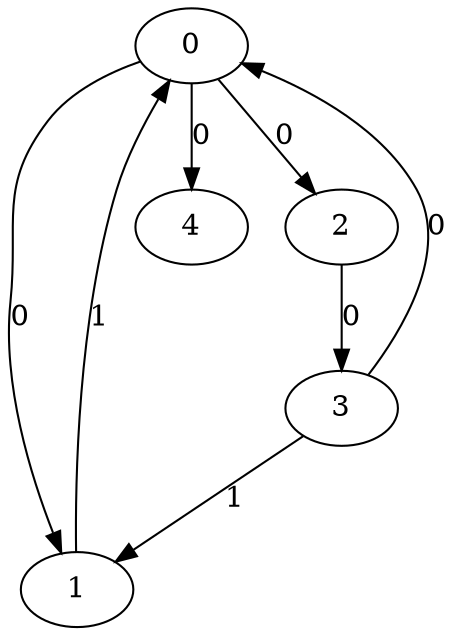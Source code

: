 // Source:256 Canonical: -1 0 0 -1 0 1 -1 -1 -1 -1 -1 -1 -1 0 -1 0 1 -1 -1 -1 -1 -1 -1 -1 -1
digraph HRA_from_256_graph_000 {
  0 -> 1 [label="0"];
  0 -> 2 [label="0"];
  1 -> 0 [label="1"];
  2 -> 3 [label="0"];
  3 -> 0 [label="0"];
  3 -> 1 [label="1"];
  0 -> 4 [label="0"];
}

// Source:256 Canonical: -1 0 0 -1 0 1 -1 -1 -1 -1 -1 -1 -1 0 -1 0 1 -1 -1 -1 0 -1 -1 -1 -1
digraph HRA_from_256_graph_001 {
  0 -> 1 [label="0"];
  0 -> 2 [label="0"];
  1 -> 0 [label="1"];
  2 -> 3 [label="0"];
  3 -> 0 [label="0"];
  3 -> 1 [label="1"];
  0 -> 4 [label="0"];
  4 -> 0 [label="0"];
}

// Source:256 Canonical: -1 0 0 -1 -1 1 -1 -1 -1 0 -1 -1 -1 0 -1 0 1 -1 -1 -1 -1 -1 -1 -1 -1
digraph HRA_from_256_graph_002 {
  0 -> 1 [label="0"];
  0 -> 2 [label="0"];
  1 -> 0 [label="1"];
  2 -> 3 [label="0"];
  3 -> 0 [label="0"];
  3 -> 1 [label="1"];
  1 -> 4 [label="0"];
}

// Source:256 Canonical: -1 0 0 -1 0 1 -1 -1 -1 0 -1 -1 -1 0 -1 0 1 -1 -1 -1 -1 -1 -1 -1 -1
digraph HRA_from_256_graph_003 {
  0 -> 1 [label="0"];
  0 -> 2 [label="0"];
  1 -> 0 [label="1"];
  2 -> 3 [label="0"];
  3 -> 0 [label="0"];
  3 -> 1 [label="1"];
  0 -> 4 [label="0"];
  1 -> 4 [label="0"];
}

// Source:256 Canonical: -1 0 0 -1 -1 1 -1 -1 -1 0 -1 -1 -1 0 -1 0 1 -1 -1 -1 0 -1 -1 -1 -1
digraph HRA_from_256_graph_004 {
  0 -> 1 [label="0"];
  0 -> 2 [label="0"];
  1 -> 0 [label="1"];
  2 -> 3 [label="0"];
  3 -> 0 [label="0"];
  3 -> 1 [label="1"];
  4 -> 0 [label="0"];
  1 -> 4 [label="0"];
}

// Source:256 Canonical: -1 0 0 -1 0 1 -1 -1 -1 0 -1 -1 -1 0 -1 0 1 -1 -1 -1 0 -1 -1 -1 -1
digraph HRA_from_256_graph_005 {
  0 -> 1 [label="0"];
  0 -> 2 [label="0"];
  1 -> 0 [label="1"];
  2 -> 3 [label="0"];
  3 -> 0 [label="0"];
  3 -> 1 [label="1"];
  0 -> 4 [label="0"];
  4 -> 0 [label="0"];
  1 -> 4 [label="0"];
}

// Source:256 Canonical: -1 0 0 -1 0 1 -1 -1 -1 -1 -1 -1 -1 0 -1 0 1 -1 -1 -1 -1 0 -1 -1 -1
digraph HRA_from_256_graph_006 {
  0 -> 1 [label="0"];
  0 -> 2 [label="0"];
  1 -> 0 [label="1"];
  2 -> 3 [label="0"];
  3 -> 0 [label="0"];
  3 -> 1 [label="1"];
  0 -> 4 [label="0"];
  4 -> 1 [label="0"];
}

// Source:256 Canonical: -1 0 0 -1 0 1 -1 -1 -1 -1 -1 -1 -1 0 -1 0 1 -1 -1 -1 0 0 -1 -1 -1
digraph HRA_from_256_graph_007 {
  0 -> 1 [label="0"];
  0 -> 2 [label="0"];
  1 -> 0 [label="1"];
  2 -> 3 [label="0"];
  3 -> 0 [label="0"];
  3 -> 1 [label="1"];
  0 -> 4 [label="0"];
  4 -> 0 [label="0"];
  4 -> 1 [label="0"];
}

// Source:256 Canonical: -1 0 0 -1 -1 1 -1 -1 -1 0 -1 -1 -1 0 -1 0 1 -1 -1 -1 -1 0 -1 -1 -1
digraph HRA_from_256_graph_008 {
  0 -> 1 [label="0"];
  0 -> 2 [label="0"];
  1 -> 0 [label="1"];
  2 -> 3 [label="0"];
  3 -> 0 [label="0"];
  3 -> 1 [label="1"];
  1 -> 4 [label="0"];
  4 -> 1 [label="0"];
}

// Source:256 Canonical: -1 0 0 -1 0 1 -1 -1 -1 0 -1 -1 -1 0 -1 0 1 -1 -1 -1 -1 0 -1 -1 -1
digraph HRA_from_256_graph_009 {
  0 -> 1 [label="0"];
  0 -> 2 [label="0"];
  1 -> 0 [label="1"];
  2 -> 3 [label="0"];
  3 -> 0 [label="0"];
  3 -> 1 [label="1"];
  0 -> 4 [label="0"];
  1 -> 4 [label="0"];
  4 -> 1 [label="0"];
}

// Source:256 Canonical: -1 0 0 -1 -1 1 -1 -1 -1 0 -1 -1 -1 0 -1 0 1 -1 -1 -1 0 0 -1 -1 -1
digraph HRA_from_256_graph_010 {
  0 -> 1 [label="0"];
  0 -> 2 [label="0"];
  1 -> 0 [label="1"];
  2 -> 3 [label="0"];
  3 -> 0 [label="0"];
  3 -> 1 [label="1"];
  4 -> 0 [label="0"];
  1 -> 4 [label="0"];
  4 -> 1 [label="0"];
}

// Source:256 Canonical: -1 0 0 -1 0 1 -1 -1 -1 0 -1 -1 -1 0 -1 0 1 -1 -1 -1 0 0 -1 -1 -1
digraph HRA_from_256_graph_011 {
  0 -> 1 [label="0"];
  0 -> 2 [label="0"];
  1 -> 0 [label="1"];
  2 -> 3 [label="0"];
  3 -> 0 [label="0"];
  3 -> 1 [label="1"];
  0 -> 4 [label="0"];
  4 -> 0 [label="0"];
  1 -> 4 [label="0"];
  4 -> 1 [label="0"];
}

// Source:256 Canonical: -1 0 0 -1 -1 1 -1 -1 -1 -1 -1 -1 -1 0 0 0 1 -1 -1 -1 -1 -1 -1 -1 -1
digraph HRA_from_256_graph_012 {
  0 -> 1 [label="0"];
  0 -> 2 [label="0"];
  1 -> 0 [label="1"];
  2 -> 3 [label="0"];
  3 -> 0 [label="0"];
  3 -> 1 [label="1"];
  2 -> 4 [label="0"];
}

// Source:256 Canonical: -1 0 0 -1 0 1 -1 -1 -1 -1 -1 -1 -1 0 0 0 1 -1 -1 -1 -1 -1 -1 -1 -1
digraph HRA_from_256_graph_013 {
  0 -> 1 [label="0"];
  0 -> 2 [label="0"];
  1 -> 0 [label="1"];
  2 -> 3 [label="0"];
  3 -> 0 [label="0"];
  3 -> 1 [label="1"];
  0 -> 4 [label="0"];
  2 -> 4 [label="0"];
}

// Source:256 Canonical: -1 0 0 -1 -1 1 -1 -1 -1 -1 -1 -1 -1 0 0 0 1 -1 -1 -1 0 -1 -1 -1 -1
digraph HRA_from_256_graph_014 {
  0 -> 1 [label="0"];
  0 -> 2 [label="0"];
  1 -> 0 [label="1"];
  2 -> 3 [label="0"];
  3 -> 0 [label="0"];
  3 -> 1 [label="1"];
  4 -> 0 [label="0"];
  2 -> 4 [label="0"];
}

// Source:256 Canonical: -1 0 0 -1 0 1 -1 -1 -1 -1 -1 -1 -1 0 0 0 1 -1 -1 -1 0 -1 -1 -1 -1
digraph HRA_from_256_graph_015 {
  0 -> 1 [label="0"];
  0 -> 2 [label="0"];
  1 -> 0 [label="1"];
  2 -> 3 [label="0"];
  3 -> 0 [label="0"];
  3 -> 1 [label="1"];
  0 -> 4 [label="0"];
  4 -> 0 [label="0"];
  2 -> 4 [label="0"];
}

// Source:256 Canonical: -1 0 0 -1 -1 1 -1 -1 -1 0 -1 -1 -1 0 0 0 1 -1 -1 -1 -1 -1 -1 -1 -1
digraph HRA_from_256_graph_016 {
  0 -> 1 [label="0"];
  0 -> 2 [label="0"];
  1 -> 0 [label="1"];
  2 -> 3 [label="0"];
  3 -> 0 [label="0"];
  3 -> 1 [label="1"];
  1 -> 4 [label="0"];
  2 -> 4 [label="0"];
}

// Source:256 Canonical: -1 0 0 -1 0 1 -1 -1 -1 0 -1 -1 -1 0 0 0 1 -1 -1 -1 -1 -1 -1 -1 -1
digraph HRA_from_256_graph_017 {
  0 -> 1 [label="0"];
  0 -> 2 [label="0"];
  1 -> 0 [label="1"];
  2 -> 3 [label="0"];
  3 -> 0 [label="0"];
  3 -> 1 [label="1"];
  0 -> 4 [label="0"];
  1 -> 4 [label="0"];
  2 -> 4 [label="0"];
}

// Source:256 Canonical: -1 0 0 -1 -1 1 -1 -1 -1 0 -1 -1 -1 0 0 0 1 -1 -1 -1 0 -1 -1 -1 -1
digraph HRA_from_256_graph_018 {
  0 -> 1 [label="0"];
  0 -> 2 [label="0"];
  1 -> 0 [label="1"];
  2 -> 3 [label="0"];
  3 -> 0 [label="0"];
  3 -> 1 [label="1"];
  4 -> 0 [label="0"];
  1 -> 4 [label="0"];
  2 -> 4 [label="0"];
}

// Source:256 Canonical: -1 0 0 -1 0 1 -1 -1 -1 0 -1 -1 -1 0 0 0 1 -1 -1 -1 0 -1 -1 -1 -1
digraph HRA_from_256_graph_019 {
  0 -> 1 [label="0"];
  0 -> 2 [label="0"];
  1 -> 0 [label="1"];
  2 -> 3 [label="0"];
  3 -> 0 [label="0"];
  3 -> 1 [label="1"];
  0 -> 4 [label="0"];
  4 -> 0 [label="0"];
  1 -> 4 [label="0"];
  2 -> 4 [label="0"];
}

// Source:256 Canonical: -1 0 0 -1 -1 1 -1 -1 -1 -1 -1 -1 -1 0 0 0 1 -1 -1 -1 -1 0 -1 -1 -1
digraph HRA_from_256_graph_020 {
  0 -> 1 [label="0"];
  0 -> 2 [label="0"];
  1 -> 0 [label="1"];
  2 -> 3 [label="0"];
  3 -> 0 [label="0"];
  3 -> 1 [label="1"];
  4 -> 1 [label="0"];
  2 -> 4 [label="0"];
}

// Source:256 Canonical: -1 0 0 -1 0 1 -1 -1 -1 -1 -1 -1 -1 0 0 0 1 -1 -1 -1 -1 0 -1 -1 -1
digraph HRA_from_256_graph_021 {
  0 -> 1 [label="0"];
  0 -> 2 [label="0"];
  1 -> 0 [label="1"];
  2 -> 3 [label="0"];
  3 -> 0 [label="0"];
  3 -> 1 [label="1"];
  0 -> 4 [label="0"];
  4 -> 1 [label="0"];
  2 -> 4 [label="0"];
}

// Source:256 Canonical: -1 0 0 -1 -1 1 -1 -1 -1 -1 -1 -1 -1 0 0 0 1 -1 -1 -1 0 0 -1 -1 -1
digraph HRA_from_256_graph_022 {
  0 -> 1 [label="0"];
  0 -> 2 [label="0"];
  1 -> 0 [label="1"];
  2 -> 3 [label="0"];
  3 -> 0 [label="0"];
  3 -> 1 [label="1"];
  4 -> 0 [label="0"];
  4 -> 1 [label="0"];
  2 -> 4 [label="0"];
}

// Source:256 Canonical: -1 0 0 -1 0 1 -1 -1 -1 -1 -1 -1 -1 0 0 0 1 -1 -1 -1 0 0 -1 -1 -1
digraph HRA_from_256_graph_023 {
  0 -> 1 [label="0"];
  0 -> 2 [label="0"];
  1 -> 0 [label="1"];
  2 -> 3 [label="0"];
  3 -> 0 [label="0"];
  3 -> 1 [label="1"];
  0 -> 4 [label="0"];
  4 -> 0 [label="0"];
  4 -> 1 [label="0"];
  2 -> 4 [label="0"];
}

// Source:256 Canonical: -1 0 0 -1 -1 1 -1 -1 -1 0 -1 -1 -1 0 0 0 1 -1 -1 -1 -1 0 -1 -1 -1
digraph HRA_from_256_graph_024 {
  0 -> 1 [label="0"];
  0 -> 2 [label="0"];
  1 -> 0 [label="1"];
  2 -> 3 [label="0"];
  3 -> 0 [label="0"];
  3 -> 1 [label="1"];
  1 -> 4 [label="0"];
  4 -> 1 [label="0"];
  2 -> 4 [label="0"];
}

// Source:256 Canonical: -1 0 0 -1 0 1 -1 -1 -1 0 -1 -1 -1 0 0 0 1 -1 -1 -1 -1 0 -1 -1 -1
digraph HRA_from_256_graph_025 {
  0 -> 1 [label="0"];
  0 -> 2 [label="0"];
  1 -> 0 [label="1"];
  2 -> 3 [label="0"];
  3 -> 0 [label="0"];
  3 -> 1 [label="1"];
  0 -> 4 [label="0"];
  1 -> 4 [label="0"];
  4 -> 1 [label="0"];
  2 -> 4 [label="0"];
}

// Source:256 Canonical: -1 0 0 -1 -1 1 -1 -1 -1 0 -1 -1 -1 0 0 0 1 -1 -1 -1 0 0 -1 -1 -1
digraph HRA_from_256_graph_026 {
  0 -> 1 [label="0"];
  0 -> 2 [label="0"];
  1 -> 0 [label="1"];
  2 -> 3 [label="0"];
  3 -> 0 [label="0"];
  3 -> 1 [label="1"];
  4 -> 0 [label="0"];
  1 -> 4 [label="0"];
  4 -> 1 [label="0"];
  2 -> 4 [label="0"];
}

// Source:256 Canonical: -1 0 0 -1 0 1 -1 -1 -1 0 -1 -1 -1 0 0 0 1 -1 -1 -1 0 0 -1 -1 -1
digraph HRA_from_256_graph_027 {
  0 -> 1 [label="0"];
  0 -> 2 [label="0"];
  1 -> 0 [label="1"];
  2 -> 3 [label="0"];
  3 -> 0 [label="0"];
  3 -> 1 [label="1"];
  0 -> 4 [label="0"];
  4 -> 0 [label="0"];
  1 -> 4 [label="0"];
  4 -> 1 [label="0"];
  2 -> 4 [label="0"];
}

// Source:256 Canonical: -1 0 0 -1 0 1 -1 -1 -1 -1 -1 -1 -1 0 -1 0 1 -1 -1 -1 -1 -1 0 -1 -1
digraph HRA_from_256_graph_028 {
  0 -> 1 [label="0"];
  0 -> 2 [label="0"];
  1 -> 0 [label="1"];
  2 -> 3 [label="0"];
  3 -> 0 [label="0"];
  3 -> 1 [label="1"];
  0 -> 4 [label="0"];
  4 -> 2 [label="0"];
}

// Source:256 Canonical: -1 0 0 -1 0 1 -1 -1 -1 -1 -1 -1 -1 0 -1 0 1 -1 -1 -1 0 -1 0 -1 -1
digraph HRA_from_256_graph_029 {
  0 -> 1 [label="0"];
  0 -> 2 [label="0"];
  1 -> 0 [label="1"];
  2 -> 3 [label="0"];
  3 -> 0 [label="0"];
  3 -> 1 [label="1"];
  0 -> 4 [label="0"];
  4 -> 0 [label="0"];
  4 -> 2 [label="0"];
}

// Source:256 Canonical: -1 0 0 -1 -1 1 -1 -1 -1 0 -1 -1 -1 0 -1 0 1 -1 -1 -1 -1 -1 0 -1 -1
digraph HRA_from_256_graph_030 {
  0 -> 1 [label="0"];
  0 -> 2 [label="0"];
  1 -> 0 [label="1"];
  2 -> 3 [label="0"];
  3 -> 0 [label="0"];
  3 -> 1 [label="1"];
  1 -> 4 [label="0"];
  4 -> 2 [label="0"];
}

// Source:256 Canonical: -1 0 0 -1 0 1 -1 -1 -1 0 -1 -1 -1 0 -1 0 1 -1 -1 -1 -1 -1 0 -1 -1
digraph HRA_from_256_graph_031 {
  0 -> 1 [label="0"];
  0 -> 2 [label="0"];
  1 -> 0 [label="1"];
  2 -> 3 [label="0"];
  3 -> 0 [label="0"];
  3 -> 1 [label="1"];
  0 -> 4 [label="0"];
  1 -> 4 [label="0"];
  4 -> 2 [label="0"];
}

// Source:256 Canonical: -1 0 0 -1 -1 1 -1 -1 -1 0 -1 -1 -1 0 -1 0 1 -1 -1 -1 0 -1 0 -1 -1
digraph HRA_from_256_graph_032 {
  0 -> 1 [label="0"];
  0 -> 2 [label="0"];
  1 -> 0 [label="1"];
  2 -> 3 [label="0"];
  3 -> 0 [label="0"];
  3 -> 1 [label="1"];
  4 -> 0 [label="0"];
  1 -> 4 [label="0"];
  4 -> 2 [label="0"];
}

// Source:256 Canonical: -1 0 0 -1 0 1 -1 -1 -1 0 -1 -1 -1 0 -1 0 1 -1 -1 -1 0 -1 0 -1 -1
digraph HRA_from_256_graph_033 {
  0 -> 1 [label="0"];
  0 -> 2 [label="0"];
  1 -> 0 [label="1"];
  2 -> 3 [label="0"];
  3 -> 0 [label="0"];
  3 -> 1 [label="1"];
  0 -> 4 [label="0"];
  4 -> 0 [label="0"];
  1 -> 4 [label="0"];
  4 -> 2 [label="0"];
}

// Source:256 Canonical: -1 0 0 -1 0 1 -1 -1 -1 -1 -1 -1 -1 0 -1 0 1 -1 -1 -1 -1 0 0 -1 -1
digraph HRA_from_256_graph_034 {
  0 -> 1 [label="0"];
  0 -> 2 [label="0"];
  1 -> 0 [label="1"];
  2 -> 3 [label="0"];
  3 -> 0 [label="0"];
  3 -> 1 [label="1"];
  0 -> 4 [label="0"];
  4 -> 1 [label="0"];
  4 -> 2 [label="0"];
}

// Source:256 Canonical: -1 0 0 -1 0 1 -1 -1 -1 -1 -1 -1 -1 0 -1 0 1 -1 -1 -1 0 0 0 -1 -1
digraph HRA_from_256_graph_035 {
  0 -> 1 [label="0"];
  0 -> 2 [label="0"];
  1 -> 0 [label="1"];
  2 -> 3 [label="0"];
  3 -> 0 [label="0"];
  3 -> 1 [label="1"];
  0 -> 4 [label="0"];
  4 -> 0 [label="0"];
  4 -> 1 [label="0"];
  4 -> 2 [label="0"];
}

// Source:256 Canonical: -1 0 0 -1 -1 1 -1 -1 -1 0 -1 -1 -1 0 -1 0 1 -1 -1 -1 -1 0 0 -1 -1
digraph HRA_from_256_graph_036 {
  0 -> 1 [label="0"];
  0 -> 2 [label="0"];
  1 -> 0 [label="1"];
  2 -> 3 [label="0"];
  3 -> 0 [label="0"];
  3 -> 1 [label="1"];
  1 -> 4 [label="0"];
  4 -> 1 [label="0"];
  4 -> 2 [label="0"];
}

// Source:256 Canonical: -1 0 0 -1 0 1 -1 -1 -1 0 -1 -1 -1 0 -1 0 1 -1 -1 -1 -1 0 0 -1 -1
digraph HRA_from_256_graph_037 {
  0 -> 1 [label="0"];
  0 -> 2 [label="0"];
  1 -> 0 [label="1"];
  2 -> 3 [label="0"];
  3 -> 0 [label="0"];
  3 -> 1 [label="1"];
  0 -> 4 [label="0"];
  1 -> 4 [label="0"];
  4 -> 1 [label="0"];
  4 -> 2 [label="0"];
}

// Source:256 Canonical: -1 0 0 -1 -1 1 -1 -1 -1 0 -1 -1 -1 0 -1 0 1 -1 -1 -1 0 0 0 -1 -1
digraph HRA_from_256_graph_038 {
  0 -> 1 [label="0"];
  0 -> 2 [label="0"];
  1 -> 0 [label="1"];
  2 -> 3 [label="0"];
  3 -> 0 [label="0"];
  3 -> 1 [label="1"];
  4 -> 0 [label="0"];
  1 -> 4 [label="0"];
  4 -> 1 [label="0"];
  4 -> 2 [label="0"];
}

// Source:256 Canonical: -1 0 0 -1 0 1 -1 -1 -1 0 -1 -1 -1 0 -1 0 1 -1 -1 -1 0 0 0 -1 -1
digraph HRA_from_256_graph_039 {
  0 -> 1 [label="0"];
  0 -> 2 [label="0"];
  1 -> 0 [label="1"];
  2 -> 3 [label="0"];
  3 -> 0 [label="0"];
  3 -> 1 [label="1"];
  0 -> 4 [label="0"];
  4 -> 0 [label="0"];
  1 -> 4 [label="0"];
  4 -> 1 [label="0"];
  4 -> 2 [label="0"];
}

// Source:256 Canonical: -1 0 0 -1 -1 1 -1 -1 -1 -1 -1 -1 -1 0 0 0 1 -1 -1 -1 -1 -1 0 -1 -1
digraph HRA_from_256_graph_040 {
  0 -> 1 [label="0"];
  0 -> 2 [label="0"];
  1 -> 0 [label="1"];
  2 -> 3 [label="0"];
  3 -> 0 [label="0"];
  3 -> 1 [label="1"];
  2 -> 4 [label="0"];
  4 -> 2 [label="0"];
}

// Source:256 Canonical: -1 0 0 -1 0 1 -1 -1 -1 -1 -1 -1 -1 0 0 0 1 -1 -1 -1 -1 -1 0 -1 -1
digraph HRA_from_256_graph_041 {
  0 -> 1 [label="0"];
  0 -> 2 [label="0"];
  1 -> 0 [label="1"];
  2 -> 3 [label="0"];
  3 -> 0 [label="0"];
  3 -> 1 [label="1"];
  0 -> 4 [label="0"];
  2 -> 4 [label="0"];
  4 -> 2 [label="0"];
}

// Source:256 Canonical: -1 0 0 -1 -1 1 -1 -1 -1 -1 -1 -1 -1 0 0 0 1 -1 -1 -1 0 -1 0 -1 -1
digraph HRA_from_256_graph_042 {
  0 -> 1 [label="0"];
  0 -> 2 [label="0"];
  1 -> 0 [label="1"];
  2 -> 3 [label="0"];
  3 -> 0 [label="0"];
  3 -> 1 [label="1"];
  4 -> 0 [label="0"];
  2 -> 4 [label="0"];
  4 -> 2 [label="0"];
}

// Source:256 Canonical: -1 0 0 -1 0 1 -1 -1 -1 -1 -1 -1 -1 0 0 0 1 -1 -1 -1 0 -1 0 -1 -1
digraph HRA_from_256_graph_043 {
  0 -> 1 [label="0"];
  0 -> 2 [label="0"];
  1 -> 0 [label="1"];
  2 -> 3 [label="0"];
  3 -> 0 [label="0"];
  3 -> 1 [label="1"];
  0 -> 4 [label="0"];
  4 -> 0 [label="0"];
  2 -> 4 [label="0"];
  4 -> 2 [label="0"];
}

// Source:256 Canonical: -1 0 0 -1 -1 1 -1 -1 -1 0 -1 -1 -1 0 0 0 1 -1 -1 -1 -1 -1 0 -1 -1
digraph HRA_from_256_graph_044 {
  0 -> 1 [label="0"];
  0 -> 2 [label="0"];
  1 -> 0 [label="1"];
  2 -> 3 [label="0"];
  3 -> 0 [label="0"];
  3 -> 1 [label="1"];
  1 -> 4 [label="0"];
  2 -> 4 [label="0"];
  4 -> 2 [label="0"];
}

// Source:256 Canonical: -1 0 0 -1 0 1 -1 -1 -1 0 -1 -1 -1 0 0 0 1 -1 -1 -1 -1 -1 0 -1 -1
digraph HRA_from_256_graph_045 {
  0 -> 1 [label="0"];
  0 -> 2 [label="0"];
  1 -> 0 [label="1"];
  2 -> 3 [label="0"];
  3 -> 0 [label="0"];
  3 -> 1 [label="1"];
  0 -> 4 [label="0"];
  1 -> 4 [label="0"];
  2 -> 4 [label="0"];
  4 -> 2 [label="0"];
}

// Source:256 Canonical: -1 0 0 -1 -1 1 -1 -1 -1 0 -1 -1 -1 0 0 0 1 -1 -1 -1 0 -1 0 -1 -1
digraph HRA_from_256_graph_046 {
  0 -> 1 [label="0"];
  0 -> 2 [label="0"];
  1 -> 0 [label="1"];
  2 -> 3 [label="0"];
  3 -> 0 [label="0"];
  3 -> 1 [label="1"];
  4 -> 0 [label="0"];
  1 -> 4 [label="0"];
  2 -> 4 [label="0"];
  4 -> 2 [label="0"];
}

// Source:256 Canonical: -1 0 0 -1 0 1 -1 -1 -1 0 -1 -1 -1 0 0 0 1 -1 -1 -1 0 -1 0 -1 -1
digraph HRA_from_256_graph_047 {
  0 -> 1 [label="0"];
  0 -> 2 [label="0"];
  1 -> 0 [label="1"];
  2 -> 3 [label="0"];
  3 -> 0 [label="0"];
  3 -> 1 [label="1"];
  0 -> 4 [label="0"];
  4 -> 0 [label="0"];
  1 -> 4 [label="0"];
  2 -> 4 [label="0"];
  4 -> 2 [label="0"];
}

// Source:256 Canonical: -1 0 0 -1 -1 1 -1 -1 -1 -1 -1 -1 -1 0 0 0 1 -1 -1 -1 -1 0 0 -1 -1
digraph HRA_from_256_graph_048 {
  0 -> 1 [label="0"];
  0 -> 2 [label="0"];
  1 -> 0 [label="1"];
  2 -> 3 [label="0"];
  3 -> 0 [label="0"];
  3 -> 1 [label="1"];
  4 -> 1 [label="0"];
  2 -> 4 [label="0"];
  4 -> 2 [label="0"];
}

// Source:256 Canonical: -1 0 0 -1 0 1 -1 -1 -1 -1 -1 -1 -1 0 0 0 1 -1 -1 -1 -1 0 0 -1 -1
digraph HRA_from_256_graph_049 {
  0 -> 1 [label="0"];
  0 -> 2 [label="0"];
  1 -> 0 [label="1"];
  2 -> 3 [label="0"];
  3 -> 0 [label="0"];
  3 -> 1 [label="1"];
  0 -> 4 [label="0"];
  4 -> 1 [label="0"];
  2 -> 4 [label="0"];
  4 -> 2 [label="0"];
}

// Source:256 Canonical: -1 0 0 -1 -1 1 -1 -1 -1 -1 -1 -1 -1 0 0 0 1 -1 -1 -1 0 0 0 -1 -1
digraph HRA_from_256_graph_050 {
  0 -> 1 [label="0"];
  0 -> 2 [label="0"];
  1 -> 0 [label="1"];
  2 -> 3 [label="0"];
  3 -> 0 [label="0"];
  3 -> 1 [label="1"];
  4 -> 0 [label="0"];
  4 -> 1 [label="0"];
  2 -> 4 [label="0"];
  4 -> 2 [label="0"];
}

// Source:256 Canonical: -1 0 0 -1 0 1 -1 -1 -1 -1 -1 -1 -1 0 0 0 1 -1 -1 -1 0 0 0 -1 -1
digraph HRA_from_256_graph_051 {
  0 -> 1 [label="0"];
  0 -> 2 [label="0"];
  1 -> 0 [label="1"];
  2 -> 3 [label="0"];
  3 -> 0 [label="0"];
  3 -> 1 [label="1"];
  0 -> 4 [label="0"];
  4 -> 0 [label="0"];
  4 -> 1 [label="0"];
  2 -> 4 [label="0"];
  4 -> 2 [label="0"];
}

// Source:256 Canonical: -1 0 0 -1 -1 1 -1 -1 -1 0 -1 -1 -1 0 0 0 1 -1 -1 -1 -1 0 0 -1 -1
digraph HRA_from_256_graph_052 {
  0 -> 1 [label="0"];
  0 -> 2 [label="0"];
  1 -> 0 [label="1"];
  2 -> 3 [label="0"];
  3 -> 0 [label="0"];
  3 -> 1 [label="1"];
  1 -> 4 [label="0"];
  4 -> 1 [label="0"];
  2 -> 4 [label="0"];
  4 -> 2 [label="0"];
}

// Source:256 Canonical: -1 0 0 -1 0 1 -1 -1 -1 0 -1 -1 -1 0 0 0 1 -1 -1 -1 -1 0 0 -1 -1
digraph HRA_from_256_graph_053 {
  0 -> 1 [label="0"];
  0 -> 2 [label="0"];
  1 -> 0 [label="1"];
  2 -> 3 [label="0"];
  3 -> 0 [label="0"];
  3 -> 1 [label="1"];
  0 -> 4 [label="0"];
  1 -> 4 [label="0"];
  4 -> 1 [label="0"];
  2 -> 4 [label="0"];
  4 -> 2 [label="0"];
}

// Source:256 Canonical: -1 0 0 -1 -1 1 -1 -1 -1 0 -1 -1 -1 0 0 0 1 -1 -1 -1 0 0 0 -1 -1
digraph HRA_from_256_graph_054 {
  0 -> 1 [label="0"];
  0 -> 2 [label="0"];
  1 -> 0 [label="1"];
  2 -> 3 [label="0"];
  3 -> 0 [label="0"];
  3 -> 1 [label="1"];
  4 -> 0 [label="0"];
  1 -> 4 [label="0"];
  4 -> 1 [label="0"];
  2 -> 4 [label="0"];
  4 -> 2 [label="0"];
}

// Source:256 Canonical: -1 0 0 -1 0 1 -1 -1 -1 0 -1 -1 -1 0 0 0 1 -1 -1 -1 0 0 0 -1 -1
digraph HRA_from_256_graph_055 {
  0 -> 1 [label="0"];
  0 -> 2 [label="0"];
  1 -> 0 [label="1"];
  2 -> 3 [label="0"];
  3 -> 0 [label="0"];
  3 -> 1 [label="1"];
  0 -> 4 [label="0"];
  4 -> 0 [label="0"];
  1 -> 4 [label="0"];
  4 -> 1 [label="0"];
  2 -> 4 [label="0"];
  4 -> 2 [label="0"];
}

// Source:256 Canonical: -1 0 0 -1 -1 1 -1 -1 -1 -1 -1 -1 -1 0 -1 0 1 -1 -1 0 -1 -1 -1 -1 -1
digraph HRA_from_256_graph_056 {
  0 -> 1 [label="0"];
  0 -> 2 [label="0"];
  1 -> 0 [label="1"];
  2 -> 3 [label="0"];
  3 -> 0 [label="0"];
  3 -> 1 [label="1"];
  3 -> 4 [label="0"];
}

// Source:256 Canonical: -1 0 0 -1 0 1 -1 -1 -1 -1 -1 -1 -1 0 -1 0 1 -1 -1 0 -1 -1 -1 -1 -1
digraph HRA_from_256_graph_057 {
  0 -> 1 [label="0"];
  0 -> 2 [label="0"];
  1 -> 0 [label="1"];
  2 -> 3 [label="0"];
  3 -> 0 [label="0"];
  3 -> 1 [label="1"];
  0 -> 4 [label="0"];
  3 -> 4 [label="0"];
}

// Source:256 Canonical: -1 0 0 -1 -1 1 -1 -1 -1 -1 -1 -1 -1 0 -1 0 1 -1 -1 0 0 -1 -1 -1 -1
digraph HRA_from_256_graph_058 {
  0 -> 1 [label="0"];
  0 -> 2 [label="0"];
  1 -> 0 [label="1"];
  2 -> 3 [label="0"];
  3 -> 0 [label="0"];
  3 -> 1 [label="1"];
  4 -> 0 [label="0"];
  3 -> 4 [label="0"];
}

// Source:256 Canonical: -1 0 0 -1 0 1 -1 -1 -1 -1 -1 -1 -1 0 -1 0 1 -1 -1 0 0 -1 -1 -1 -1
digraph HRA_from_256_graph_059 {
  0 -> 1 [label="0"];
  0 -> 2 [label="0"];
  1 -> 0 [label="1"];
  2 -> 3 [label="0"];
  3 -> 0 [label="0"];
  3 -> 1 [label="1"];
  0 -> 4 [label="0"];
  4 -> 0 [label="0"];
  3 -> 4 [label="0"];
}

// Source:256 Canonical: -1 0 0 -1 -1 1 -1 -1 -1 0 -1 -1 -1 0 -1 0 1 -1 -1 0 -1 -1 -1 -1 -1
digraph HRA_from_256_graph_060 {
  0 -> 1 [label="0"];
  0 -> 2 [label="0"];
  1 -> 0 [label="1"];
  2 -> 3 [label="0"];
  3 -> 0 [label="0"];
  3 -> 1 [label="1"];
  1 -> 4 [label="0"];
  3 -> 4 [label="0"];
}

// Source:256 Canonical: -1 0 0 -1 0 1 -1 -1 -1 0 -1 -1 -1 0 -1 0 1 -1 -1 0 -1 -1 -1 -1 -1
digraph HRA_from_256_graph_061 {
  0 -> 1 [label="0"];
  0 -> 2 [label="0"];
  1 -> 0 [label="1"];
  2 -> 3 [label="0"];
  3 -> 0 [label="0"];
  3 -> 1 [label="1"];
  0 -> 4 [label="0"];
  1 -> 4 [label="0"];
  3 -> 4 [label="0"];
}

// Source:256 Canonical: -1 0 0 -1 -1 1 -1 -1 -1 0 -1 -1 -1 0 -1 0 1 -1 -1 0 0 -1 -1 -1 -1
digraph HRA_from_256_graph_062 {
  0 -> 1 [label="0"];
  0 -> 2 [label="0"];
  1 -> 0 [label="1"];
  2 -> 3 [label="0"];
  3 -> 0 [label="0"];
  3 -> 1 [label="1"];
  4 -> 0 [label="0"];
  1 -> 4 [label="0"];
  3 -> 4 [label="0"];
}

// Source:256 Canonical: -1 0 0 -1 0 1 -1 -1 -1 0 -1 -1 -1 0 -1 0 1 -1 -1 0 0 -1 -1 -1 -1
digraph HRA_from_256_graph_063 {
  0 -> 1 [label="0"];
  0 -> 2 [label="0"];
  1 -> 0 [label="1"];
  2 -> 3 [label="0"];
  3 -> 0 [label="0"];
  3 -> 1 [label="1"];
  0 -> 4 [label="0"];
  4 -> 0 [label="0"];
  1 -> 4 [label="0"];
  3 -> 4 [label="0"];
}

// Source:256 Canonical: -1 0 0 -1 -1 1 -1 -1 -1 -1 -1 -1 -1 0 -1 0 1 -1 -1 0 -1 0 -1 -1 -1
digraph HRA_from_256_graph_064 {
  0 -> 1 [label="0"];
  0 -> 2 [label="0"];
  1 -> 0 [label="1"];
  2 -> 3 [label="0"];
  3 -> 0 [label="0"];
  3 -> 1 [label="1"];
  4 -> 1 [label="0"];
  3 -> 4 [label="0"];
}

// Source:256 Canonical: -1 0 0 -1 0 1 -1 -1 -1 -1 -1 -1 -1 0 -1 0 1 -1 -1 0 -1 0 -1 -1 -1
digraph HRA_from_256_graph_065 {
  0 -> 1 [label="0"];
  0 -> 2 [label="0"];
  1 -> 0 [label="1"];
  2 -> 3 [label="0"];
  3 -> 0 [label="0"];
  3 -> 1 [label="1"];
  0 -> 4 [label="0"];
  4 -> 1 [label="0"];
  3 -> 4 [label="0"];
}

// Source:256 Canonical: -1 0 0 -1 -1 1 -1 -1 -1 -1 -1 -1 -1 0 -1 0 1 -1 -1 0 0 0 -1 -1 -1
digraph HRA_from_256_graph_066 {
  0 -> 1 [label="0"];
  0 -> 2 [label="0"];
  1 -> 0 [label="1"];
  2 -> 3 [label="0"];
  3 -> 0 [label="0"];
  3 -> 1 [label="1"];
  4 -> 0 [label="0"];
  4 -> 1 [label="0"];
  3 -> 4 [label="0"];
}

// Source:256 Canonical: -1 0 0 -1 0 1 -1 -1 -1 -1 -1 -1 -1 0 -1 0 1 -1 -1 0 0 0 -1 -1 -1
digraph HRA_from_256_graph_067 {
  0 -> 1 [label="0"];
  0 -> 2 [label="0"];
  1 -> 0 [label="1"];
  2 -> 3 [label="0"];
  3 -> 0 [label="0"];
  3 -> 1 [label="1"];
  0 -> 4 [label="0"];
  4 -> 0 [label="0"];
  4 -> 1 [label="0"];
  3 -> 4 [label="0"];
}

// Source:256 Canonical: -1 0 0 -1 -1 1 -1 -1 -1 0 -1 -1 -1 0 -1 0 1 -1 -1 0 -1 0 -1 -1 -1
digraph HRA_from_256_graph_068 {
  0 -> 1 [label="0"];
  0 -> 2 [label="0"];
  1 -> 0 [label="1"];
  2 -> 3 [label="0"];
  3 -> 0 [label="0"];
  3 -> 1 [label="1"];
  1 -> 4 [label="0"];
  4 -> 1 [label="0"];
  3 -> 4 [label="0"];
}

// Source:256 Canonical: -1 0 0 -1 0 1 -1 -1 -1 0 -1 -1 -1 0 -1 0 1 -1 -1 0 -1 0 -1 -1 -1
digraph HRA_from_256_graph_069 {
  0 -> 1 [label="0"];
  0 -> 2 [label="0"];
  1 -> 0 [label="1"];
  2 -> 3 [label="0"];
  3 -> 0 [label="0"];
  3 -> 1 [label="1"];
  0 -> 4 [label="0"];
  1 -> 4 [label="0"];
  4 -> 1 [label="0"];
  3 -> 4 [label="0"];
}

// Source:256 Canonical: -1 0 0 -1 -1 1 -1 -1 -1 0 -1 -1 -1 0 -1 0 1 -1 -1 0 0 0 -1 -1 -1
digraph HRA_from_256_graph_070 {
  0 -> 1 [label="0"];
  0 -> 2 [label="0"];
  1 -> 0 [label="1"];
  2 -> 3 [label="0"];
  3 -> 0 [label="0"];
  3 -> 1 [label="1"];
  4 -> 0 [label="0"];
  1 -> 4 [label="0"];
  4 -> 1 [label="0"];
  3 -> 4 [label="0"];
}

// Source:256 Canonical: -1 0 0 -1 0 1 -1 -1 -1 0 -1 -1 -1 0 -1 0 1 -1 -1 0 0 0 -1 -1 -1
digraph HRA_from_256_graph_071 {
  0 -> 1 [label="0"];
  0 -> 2 [label="0"];
  1 -> 0 [label="1"];
  2 -> 3 [label="0"];
  3 -> 0 [label="0"];
  3 -> 1 [label="1"];
  0 -> 4 [label="0"];
  4 -> 0 [label="0"];
  1 -> 4 [label="0"];
  4 -> 1 [label="0"];
  3 -> 4 [label="0"];
}

// Source:256 Canonical: -1 0 0 -1 -1 1 -1 -1 -1 -1 -1 -1 -1 0 0 0 1 -1 -1 0 -1 -1 -1 -1 -1
digraph HRA_from_256_graph_072 {
  0 -> 1 [label="0"];
  0 -> 2 [label="0"];
  1 -> 0 [label="1"];
  2 -> 3 [label="0"];
  3 -> 0 [label="0"];
  3 -> 1 [label="1"];
  2 -> 4 [label="0"];
  3 -> 4 [label="0"];
}

// Source:256 Canonical: -1 0 0 -1 0 1 -1 -1 -1 -1 -1 -1 -1 0 0 0 1 -1 -1 0 -1 -1 -1 -1 -1
digraph HRA_from_256_graph_073 {
  0 -> 1 [label="0"];
  0 -> 2 [label="0"];
  1 -> 0 [label="1"];
  2 -> 3 [label="0"];
  3 -> 0 [label="0"];
  3 -> 1 [label="1"];
  0 -> 4 [label="0"];
  2 -> 4 [label="0"];
  3 -> 4 [label="0"];
}

// Source:256 Canonical: -1 0 0 -1 -1 1 -1 -1 -1 -1 -1 -1 -1 0 0 0 1 -1 -1 0 0 -1 -1 -1 -1
digraph HRA_from_256_graph_074 {
  0 -> 1 [label="0"];
  0 -> 2 [label="0"];
  1 -> 0 [label="1"];
  2 -> 3 [label="0"];
  3 -> 0 [label="0"];
  3 -> 1 [label="1"];
  4 -> 0 [label="0"];
  2 -> 4 [label="0"];
  3 -> 4 [label="0"];
}

// Source:256 Canonical: -1 0 0 -1 0 1 -1 -1 -1 -1 -1 -1 -1 0 0 0 1 -1 -1 0 0 -1 -1 -1 -1
digraph HRA_from_256_graph_075 {
  0 -> 1 [label="0"];
  0 -> 2 [label="0"];
  1 -> 0 [label="1"];
  2 -> 3 [label="0"];
  3 -> 0 [label="0"];
  3 -> 1 [label="1"];
  0 -> 4 [label="0"];
  4 -> 0 [label="0"];
  2 -> 4 [label="0"];
  3 -> 4 [label="0"];
}

// Source:256 Canonical: -1 0 0 -1 -1 1 -1 -1 -1 0 -1 -1 -1 0 0 0 1 -1 -1 0 -1 -1 -1 -1 -1
digraph HRA_from_256_graph_076 {
  0 -> 1 [label="0"];
  0 -> 2 [label="0"];
  1 -> 0 [label="1"];
  2 -> 3 [label="0"];
  3 -> 0 [label="0"];
  3 -> 1 [label="1"];
  1 -> 4 [label="0"];
  2 -> 4 [label="0"];
  3 -> 4 [label="0"];
}

// Source:256 Canonical: -1 0 0 -1 0 1 -1 -1 -1 0 -1 -1 -1 0 0 0 1 -1 -1 0 -1 -1 -1 -1 -1
digraph HRA_from_256_graph_077 {
  0 -> 1 [label="0"];
  0 -> 2 [label="0"];
  1 -> 0 [label="1"];
  2 -> 3 [label="0"];
  3 -> 0 [label="0"];
  3 -> 1 [label="1"];
  0 -> 4 [label="0"];
  1 -> 4 [label="0"];
  2 -> 4 [label="0"];
  3 -> 4 [label="0"];
}

// Source:256 Canonical: -1 0 0 -1 -1 1 -1 -1 -1 0 -1 -1 -1 0 0 0 1 -1 -1 0 0 -1 -1 -1 -1
digraph HRA_from_256_graph_078 {
  0 -> 1 [label="0"];
  0 -> 2 [label="0"];
  1 -> 0 [label="1"];
  2 -> 3 [label="0"];
  3 -> 0 [label="0"];
  3 -> 1 [label="1"];
  4 -> 0 [label="0"];
  1 -> 4 [label="0"];
  2 -> 4 [label="0"];
  3 -> 4 [label="0"];
}

// Source:256 Canonical: -1 0 0 -1 0 1 -1 -1 -1 0 -1 -1 -1 0 0 0 1 -1 -1 0 0 -1 -1 -1 -1
digraph HRA_from_256_graph_079 {
  0 -> 1 [label="0"];
  0 -> 2 [label="0"];
  1 -> 0 [label="1"];
  2 -> 3 [label="0"];
  3 -> 0 [label="0"];
  3 -> 1 [label="1"];
  0 -> 4 [label="0"];
  4 -> 0 [label="0"];
  1 -> 4 [label="0"];
  2 -> 4 [label="0"];
  3 -> 4 [label="0"];
}

// Source:256 Canonical: -1 0 0 -1 -1 1 -1 -1 -1 -1 -1 -1 -1 0 0 0 1 -1 -1 0 -1 0 -1 -1 -1
digraph HRA_from_256_graph_080 {
  0 -> 1 [label="0"];
  0 -> 2 [label="0"];
  1 -> 0 [label="1"];
  2 -> 3 [label="0"];
  3 -> 0 [label="0"];
  3 -> 1 [label="1"];
  4 -> 1 [label="0"];
  2 -> 4 [label="0"];
  3 -> 4 [label="0"];
}

// Source:256 Canonical: -1 0 0 -1 0 1 -1 -1 -1 -1 -1 -1 -1 0 0 0 1 -1 -1 0 -1 0 -1 -1 -1
digraph HRA_from_256_graph_081 {
  0 -> 1 [label="0"];
  0 -> 2 [label="0"];
  1 -> 0 [label="1"];
  2 -> 3 [label="0"];
  3 -> 0 [label="0"];
  3 -> 1 [label="1"];
  0 -> 4 [label="0"];
  4 -> 1 [label="0"];
  2 -> 4 [label="0"];
  3 -> 4 [label="0"];
}

// Source:256 Canonical: -1 0 0 -1 -1 1 -1 -1 -1 -1 -1 -1 -1 0 0 0 1 -1 -1 0 0 0 -1 -1 -1
digraph HRA_from_256_graph_082 {
  0 -> 1 [label="0"];
  0 -> 2 [label="0"];
  1 -> 0 [label="1"];
  2 -> 3 [label="0"];
  3 -> 0 [label="0"];
  3 -> 1 [label="1"];
  4 -> 0 [label="0"];
  4 -> 1 [label="0"];
  2 -> 4 [label="0"];
  3 -> 4 [label="0"];
}

// Source:256 Canonical: -1 0 0 -1 0 1 -1 -1 -1 -1 -1 -1 -1 0 0 0 1 -1 -1 0 0 0 -1 -1 -1
digraph HRA_from_256_graph_083 {
  0 -> 1 [label="0"];
  0 -> 2 [label="0"];
  1 -> 0 [label="1"];
  2 -> 3 [label="0"];
  3 -> 0 [label="0"];
  3 -> 1 [label="1"];
  0 -> 4 [label="0"];
  4 -> 0 [label="0"];
  4 -> 1 [label="0"];
  2 -> 4 [label="0"];
  3 -> 4 [label="0"];
}

// Source:256 Canonical: -1 0 0 -1 -1 1 -1 -1 -1 0 -1 -1 -1 0 0 0 1 -1 -1 0 -1 0 -1 -1 -1
digraph HRA_from_256_graph_084 {
  0 -> 1 [label="0"];
  0 -> 2 [label="0"];
  1 -> 0 [label="1"];
  2 -> 3 [label="0"];
  3 -> 0 [label="0"];
  3 -> 1 [label="1"];
  1 -> 4 [label="0"];
  4 -> 1 [label="0"];
  2 -> 4 [label="0"];
  3 -> 4 [label="0"];
}

// Source:256 Canonical: -1 0 0 -1 0 1 -1 -1 -1 0 -1 -1 -1 0 0 0 1 -1 -1 0 -1 0 -1 -1 -1
digraph HRA_from_256_graph_085 {
  0 -> 1 [label="0"];
  0 -> 2 [label="0"];
  1 -> 0 [label="1"];
  2 -> 3 [label="0"];
  3 -> 0 [label="0"];
  3 -> 1 [label="1"];
  0 -> 4 [label="0"];
  1 -> 4 [label="0"];
  4 -> 1 [label="0"];
  2 -> 4 [label="0"];
  3 -> 4 [label="0"];
}

// Source:256 Canonical: -1 0 0 -1 -1 1 -1 -1 -1 0 -1 -1 -1 0 0 0 1 -1 -1 0 0 0 -1 -1 -1
digraph HRA_from_256_graph_086 {
  0 -> 1 [label="0"];
  0 -> 2 [label="0"];
  1 -> 0 [label="1"];
  2 -> 3 [label="0"];
  3 -> 0 [label="0"];
  3 -> 1 [label="1"];
  4 -> 0 [label="0"];
  1 -> 4 [label="0"];
  4 -> 1 [label="0"];
  2 -> 4 [label="0"];
  3 -> 4 [label="0"];
}

// Source:256 Canonical: -1 0 0 -1 0 1 -1 -1 -1 0 -1 -1 -1 0 0 0 1 -1 -1 0 0 0 -1 -1 -1
digraph HRA_from_256_graph_087 {
  0 -> 1 [label="0"];
  0 -> 2 [label="0"];
  1 -> 0 [label="1"];
  2 -> 3 [label="0"];
  3 -> 0 [label="0"];
  3 -> 1 [label="1"];
  0 -> 4 [label="0"];
  4 -> 0 [label="0"];
  1 -> 4 [label="0"];
  4 -> 1 [label="0"];
  2 -> 4 [label="0"];
  3 -> 4 [label="0"];
}

// Source:256 Canonical: -1 0 0 -1 -1 1 -1 -1 -1 -1 -1 -1 -1 0 -1 0 1 -1 -1 0 -1 -1 0 -1 -1
digraph HRA_from_256_graph_088 {
  0 -> 1 [label="0"];
  0 -> 2 [label="0"];
  1 -> 0 [label="1"];
  2 -> 3 [label="0"];
  3 -> 0 [label="0"];
  3 -> 1 [label="1"];
  4 -> 2 [label="0"];
  3 -> 4 [label="0"];
}

// Source:256 Canonical: -1 0 0 -1 0 1 -1 -1 -1 -1 -1 -1 -1 0 -1 0 1 -1 -1 0 -1 -1 0 -1 -1
digraph HRA_from_256_graph_089 {
  0 -> 1 [label="0"];
  0 -> 2 [label="0"];
  1 -> 0 [label="1"];
  2 -> 3 [label="0"];
  3 -> 0 [label="0"];
  3 -> 1 [label="1"];
  0 -> 4 [label="0"];
  4 -> 2 [label="0"];
  3 -> 4 [label="0"];
}

// Source:256 Canonical: -1 0 0 -1 -1 1 -1 -1 -1 -1 -1 -1 -1 0 -1 0 1 -1 -1 0 0 -1 0 -1 -1
digraph HRA_from_256_graph_090 {
  0 -> 1 [label="0"];
  0 -> 2 [label="0"];
  1 -> 0 [label="1"];
  2 -> 3 [label="0"];
  3 -> 0 [label="0"];
  3 -> 1 [label="1"];
  4 -> 0 [label="0"];
  4 -> 2 [label="0"];
  3 -> 4 [label="0"];
}

// Source:256 Canonical: -1 0 0 -1 0 1 -1 -1 -1 -1 -1 -1 -1 0 -1 0 1 -1 -1 0 0 -1 0 -1 -1
digraph HRA_from_256_graph_091 {
  0 -> 1 [label="0"];
  0 -> 2 [label="0"];
  1 -> 0 [label="1"];
  2 -> 3 [label="0"];
  3 -> 0 [label="0"];
  3 -> 1 [label="1"];
  0 -> 4 [label="0"];
  4 -> 0 [label="0"];
  4 -> 2 [label="0"];
  3 -> 4 [label="0"];
}

// Source:256 Canonical: -1 0 0 -1 -1 1 -1 -1 -1 0 -1 -1 -1 0 -1 0 1 -1 -1 0 -1 -1 0 -1 -1
digraph HRA_from_256_graph_092 {
  0 -> 1 [label="0"];
  0 -> 2 [label="0"];
  1 -> 0 [label="1"];
  2 -> 3 [label="0"];
  3 -> 0 [label="0"];
  3 -> 1 [label="1"];
  1 -> 4 [label="0"];
  4 -> 2 [label="0"];
  3 -> 4 [label="0"];
}

// Source:256 Canonical: -1 0 0 -1 0 1 -1 -1 -1 0 -1 -1 -1 0 -1 0 1 -1 -1 0 -1 -1 0 -1 -1
digraph HRA_from_256_graph_093 {
  0 -> 1 [label="0"];
  0 -> 2 [label="0"];
  1 -> 0 [label="1"];
  2 -> 3 [label="0"];
  3 -> 0 [label="0"];
  3 -> 1 [label="1"];
  0 -> 4 [label="0"];
  1 -> 4 [label="0"];
  4 -> 2 [label="0"];
  3 -> 4 [label="0"];
}

// Source:256 Canonical: -1 0 0 -1 -1 1 -1 -1 -1 0 -1 -1 -1 0 -1 0 1 -1 -1 0 0 -1 0 -1 -1
digraph HRA_from_256_graph_094 {
  0 -> 1 [label="0"];
  0 -> 2 [label="0"];
  1 -> 0 [label="1"];
  2 -> 3 [label="0"];
  3 -> 0 [label="0"];
  3 -> 1 [label="1"];
  4 -> 0 [label="0"];
  1 -> 4 [label="0"];
  4 -> 2 [label="0"];
  3 -> 4 [label="0"];
}

// Source:256 Canonical: -1 0 0 -1 0 1 -1 -1 -1 0 -1 -1 -1 0 -1 0 1 -1 -1 0 0 -1 0 -1 -1
digraph HRA_from_256_graph_095 {
  0 -> 1 [label="0"];
  0 -> 2 [label="0"];
  1 -> 0 [label="1"];
  2 -> 3 [label="0"];
  3 -> 0 [label="0"];
  3 -> 1 [label="1"];
  0 -> 4 [label="0"];
  4 -> 0 [label="0"];
  1 -> 4 [label="0"];
  4 -> 2 [label="0"];
  3 -> 4 [label="0"];
}

// Source:256 Canonical: -1 0 0 -1 -1 1 -1 -1 -1 -1 -1 -1 -1 0 -1 0 1 -1 -1 0 -1 0 0 -1 -1
digraph HRA_from_256_graph_096 {
  0 -> 1 [label="0"];
  0 -> 2 [label="0"];
  1 -> 0 [label="1"];
  2 -> 3 [label="0"];
  3 -> 0 [label="0"];
  3 -> 1 [label="1"];
  4 -> 1 [label="0"];
  4 -> 2 [label="0"];
  3 -> 4 [label="0"];
}

// Source:256 Canonical: -1 0 0 -1 0 1 -1 -1 -1 -1 -1 -1 -1 0 -1 0 1 -1 -1 0 -1 0 0 -1 -1
digraph HRA_from_256_graph_097 {
  0 -> 1 [label="0"];
  0 -> 2 [label="0"];
  1 -> 0 [label="1"];
  2 -> 3 [label="0"];
  3 -> 0 [label="0"];
  3 -> 1 [label="1"];
  0 -> 4 [label="0"];
  4 -> 1 [label="0"];
  4 -> 2 [label="0"];
  3 -> 4 [label="0"];
}

// Source:256 Canonical: -1 0 0 -1 -1 1 -1 -1 -1 -1 -1 -1 -1 0 -1 0 1 -1 -1 0 0 0 0 -1 -1
digraph HRA_from_256_graph_098 {
  0 -> 1 [label="0"];
  0 -> 2 [label="0"];
  1 -> 0 [label="1"];
  2 -> 3 [label="0"];
  3 -> 0 [label="0"];
  3 -> 1 [label="1"];
  4 -> 0 [label="0"];
  4 -> 1 [label="0"];
  4 -> 2 [label="0"];
  3 -> 4 [label="0"];
}

// Source:256 Canonical: -1 0 0 -1 0 1 -1 -1 -1 -1 -1 -1 -1 0 -1 0 1 -1 -1 0 0 0 0 -1 -1
digraph HRA_from_256_graph_099 {
  0 -> 1 [label="0"];
  0 -> 2 [label="0"];
  1 -> 0 [label="1"];
  2 -> 3 [label="0"];
  3 -> 0 [label="0"];
  3 -> 1 [label="1"];
  0 -> 4 [label="0"];
  4 -> 0 [label="0"];
  4 -> 1 [label="0"];
  4 -> 2 [label="0"];
  3 -> 4 [label="0"];
}

// Source:256 Canonical: -1 0 0 -1 -1 1 -1 -1 -1 0 -1 -1 -1 0 -1 0 1 -1 -1 0 -1 0 0 -1 -1
digraph HRA_from_256_graph_100 {
  0 -> 1 [label="0"];
  0 -> 2 [label="0"];
  1 -> 0 [label="1"];
  2 -> 3 [label="0"];
  3 -> 0 [label="0"];
  3 -> 1 [label="1"];
  1 -> 4 [label="0"];
  4 -> 1 [label="0"];
  4 -> 2 [label="0"];
  3 -> 4 [label="0"];
}

// Source:256 Canonical: -1 0 0 -1 0 1 -1 -1 -1 0 -1 -1 -1 0 -1 0 1 -1 -1 0 -1 0 0 -1 -1
digraph HRA_from_256_graph_101 {
  0 -> 1 [label="0"];
  0 -> 2 [label="0"];
  1 -> 0 [label="1"];
  2 -> 3 [label="0"];
  3 -> 0 [label="0"];
  3 -> 1 [label="1"];
  0 -> 4 [label="0"];
  1 -> 4 [label="0"];
  4 -> 1 [label="0"];
  4 -> 2 [label="0"];
  3 -> 4 [label="0"];
}

// Source:256 Canonical: -1 0 0 -1 -1 1 -1 -1 -1 0 -1 -1 -1 0 -1 0 1 -1 -1 0 0 0 0 -1 -1
digraph HRA_from_256_graph_102 {
  0 -> 1 [label="0"];
  0 -> 2 [label="0"];
  1 -> 0 [label="1"];
  2 -> 3 [label="0"];
  3 -> 0 [label="0"];
  3 -> 1 [label="1"];
  4 -> 0 [label="0"];
  1 -> 4 [label="0"];
  4 -> 1 [label="0"];
  4 -> 2 [label="0"];
  3 -> 4 [label="0"];
}

// Source:256 Canonical: -1 0 0 -1 0 1 -1 -1 -1 0 -1 -1 -1 0 -1 0 1 -1 -1 0 0 0 0 -1 -1
digraph HRA_from_256_graph_103 {
  0 -> 1 [label="0"];
  0 -> 2 [label="0"];
  1 -> 0 [label="1"];
  2 -> 3 [label="0"];
  3 -> 0 [label="0"];
  3 -> 1 [label="1"];
  0 -> 4 [label="0"];
  4 -> 0 [label="0"];
  1 -> 4 [label="0"];
  4 -> 1 [label="0"];
  4 -> 2 [label="0"];
  3 -> 4 [label="0"];
}

// Source:256 Canonical: -1 0 0 -1 -1 1 -1 -1 -1 -1 -1 -1 -1 0 0 0 1 -1 -1 0 -1 -1 0 -1 -1
digraph HRA_from_256_graph_104 {
  0 -> 1 [label="0"];
  0 -> 2 [label="0"];
  1 -> 0 [label="1"];
  2 -> 3 [label="0"];
  3 -> 0 [label="0"];
  3 -> 1 [label="1"];
  2 -> 4 [label="0"];
  4 -> 2 [label="0"];
  3 -> 4 [label="0"];
}

// Source:256 Canonical: -1 0 0 -1 0 1 -1 -1 -1 -1 -1 -1 -1 0 0 0 1 -1 -1 0 -1 -1 0 -1 -1
digraph HRA_from_256_graph_105 {
  0 -> 1 [label="0"];
  0 -> 2 [label="0"];
  1 -> 0 [label="1"];
  2 -> 3 [label="0"];
  3 -> 0 [label="0"];
  3 -> 1 [label="1"];
  0 -> 4 [label="0"];
  2 -> 4 [label="0"];
  4 -> 2 [label="0"];
  3 -> 4 [label="0"];
}

// Source:256 Canonical: -1 0 0 -1 -1 1 -1 -1 -1 -1 -1 -1 -1 0 0 0 1 -1 -1 0 0 -1 0 -1 -1
digraph HRA_from_256_graph_106 {
  0 -> 1 [label="0"];
  0 -> 2 [label="0"];
  1 -> 0 [label="1"];
  2 -> 3 [label="0"];
  3 -> 0 [label="0"];
  3 -> 1 [label="1"];
  4 -> 0 [label="0"];
  2 -> 4 [label="0"];
  4 -> 2 [label="0"];
  3 -> 4 [label="0"];
}

// Source:256 Canonical: -1 0 0 -1 0 1 -1 -1 -1 -1 -1 -1 -1 0 0 0 1 -1 -1 0 0 -1 0 -1 -1
digraph HRA_from_256_graph_107 {
  0 -> 1 [label="0"];
  0 -> 2 [label="0"];
  1 -> 0 [label="1"];
  2 -> 3 [label="0"];
  3 -> 0 [label="0"];
  3 -> 1 [label="1"];
  0 -> 4 [label="0"];
  4 -> 0 [label="0"];
  2 -> 4 [label="0"];
  4 -> 2 [label="0"];
  3 -> 4 [label="0"];
}

// Source:256 Canonical: -1 0 0 -1 -1 1 -1 -1 -1 0 -1 -1 -1 0 0 0 1 -1 -1 0 -1 -1 0 -1 -1
digraph HRA_from_256_graph_108 {
  0 -> 1 [label="0"];
  0 -> 2 [label="0"];
  1 -> 0 [label="1"];
  2 -> 3 [label="0"];
  3 -> 0 [label="0"];
  3 -> 1 [label="1"];
  1 -> 4 [label="0"];
  2 -> 4 [label="0"];
  4 -> 2 [label="0"];
  3 -> 4 [label="0"];
}

// Source:256 Canonical: -1 0 0 -1 0 1 -1 -1 -1 0 -1 -1 -1 0 0 0 1 -1 -1 0 -1 -1 0 -1 -1
digraph HRA_from_256_graph_109 {
  0 -> 1 [label="0"];
  0 -> 2 [label="0"];
  1 -> 0 [label="1"];
  2 -> 3 [label="0"];
  3 -> 0 [label="0"];
  3 -> 1 [label="1"];
  0 -> 4 [label="0"];
  1 -> 4 [label="0"];
  2 -> 4 [label="0"];
  4 -> 2 [label="0"];
  3 -> 4 [label="0"];
}

// Source:256 Canonical: -1 0 0 -1 -1 1 -1 -1 -1 0 -1 -1 -1 0 0 0 1 -1 -1 0 0 -1 0 -1 -1
digraph HRA_from_256_graph_110 {
  0 -> 1 [label="0"];
  0 -> 2 [label="0"];
  1 -> 0 [label="1"];
  2 -> 3 [label="0"];
  3 -> 0 [label="0"];
  3 -> 1 [label="1"];
  4 -> 0 [label="0"];
  1 -> 4 [label="0"];
  2 -> 4 [label="0"];
  4 -> 2 [label="0"];
  3 -> 4 [label="0"];
}

// Source:256 Canonical: -1 0 0 -1 0 1 -1 -1 -1 0 -1 -1 -1 0 0 0 1 -1 -1 0 0 -1 0 -1 -1
digraph HRA_from_256_graph_111 {
  0 -> 1 [label="0"];
  0 -> 2 [label="0"];
  1 -> 0 [label="1"];
  2 -> 3 [label="0"];
  3 -> 0 [label="0"];
  3 -> 1 [label="1"];
  0 -> 4 [label="0"];
  4 -> 0 [label="0"];
  1 -> 4 [label="0"];
  2 -> 4 [label="0"];
  4 -> 2 [label="0"];
  3 -> 4 [label="0"];
}

// Source:256 Canonical: -1 0 0 -1 -1 1 -1 -1 -1 -1 -1 -1 -1 0 0 0 1 -1 -1 0 -1 0 0 -1 -1
digraph HRA_from_256_graph_112 {
  0 -> 1 [label="0"];
  0 -> 2 [label="0"];
  1 -> 0 [label="1"];
  2 -> 3 [label="0"];
  3 -> 0 [label="0"];
  3 -> 1 [label="1"];
  4 -> 1 [label="0"];
  2 -> 4 [label="0"];
  4 -> 2 [label="0"];
  3 -> 4 [label="0"];
}

// Source:256 Canonical: -1 0 0 -1 0 1 -1 -1 -1 -1 -1 -1 -1 0 0 0 1 -1 -1 0 -1 0 0 -1 -1
digraph HRA_from_256_graph_113 {
  0 -> 1 [label="0"];
  0 -> 2 [label="0"];
  1 -> 0 [label="1"];
  2 -> 3 [label="0"];
  3 -> 0 [label="0"];
  3 -> 1 [label="1"];
  0 -> 4 [label="0"];
  4 -> 1 [label="0"];
  2 -> 4 [label="0"];
  4 -> 2 [label="0"];
  3 -> 4 [label="0"];
}

// Source:256 Canonical: -1 0 0 -1 -1 1 -1 -1 -1 -1 -1 -1 -1 0 0 0 1 -1 -1 0 0 0 0 -1 -1
digraph HRA_from_256_graph_114 {
  0 -> 1 [label="0"];
  0 -> 2 [label="0"];
  1 -> 0 [label="1"];
  2 -> 3 [label="0"];
  3 -> 0 [label="0"];
  3 -> 1 [label="1"];
  4 -> 0 [label="0"];
  4 -> 1 [label="0"];
  2 -> 4 [label="0"];
  4 -> 2 [label="0"];
  3 -> 4 [label="0"];
}

// Source:256 Canonical: -1 0 0 -1 0 1 -1 -1 -1 -1 -1 -1 -1 0 0 0 1 -1 -1 0 0 0 0 -1 -1
digraph HRA_from_256_graph_115 {
  0 -> 1 [label="0"];
  0 -> 2 [label="0"];
  1 -> 0 [label="1"];
  2 -> 3 [label="0"];
  3 -> 0 [label="0"];
  3 -> 1 [label="1"];
  0 -> 4 [label="0"];
  4 -> 0 [label="0"];
  4 -> 1 [label="0"];
  2 -> 4 [label="0"];
  4 -> 2 [label="0"];
  3 -> 4 [label="0"];
}

// Source:256 Canonical: -1 0 0 -1 -1 1 -1 -1 -1 0 -1 -1 -1 0 0 0 1 -1 -1 0 -1 0 0 -1 -1
digraph HRA_from_256_graph_116 {
  0 -> 1 [label="0"];
  0 -> 2 [label="0"];
  1 -> 0 [label="1"];
  2 -> 3 [label="0"];
  3 -> 0 [label="0"];
  3 -> 1 [label="1"];
  1 -> 4 [label="0"];
  4 -> 1 [label="0"];
  2 -> 4 [label="0"];
  4 -> 2 [label="0"];
  3 -> 4 [label="0"];
}

// Source:256 Canonical: -1 0 0 -1 0 1 -1 -1 -1 0 -1 -1 -1 0 0 0 1 -1 -1 0 -1 0 0 -1 -1
digraph HRA_from_256_graph_117 {
  0 -> 1 [label="0"];
  0 -> 2 [label="0"];
  1 -> 0 [label="1"];
  2 -> 3 [label="0"];
  3 -> 0 [label="0"];
  3 -> 1 [label="1"];
  0 -> 4 [label="0"];
  1 -> 4 [label="0"];
  4 -> 1 [label="0"];
  2 -> 4 [label="0"];
  4 -> 2 [label="0"];
  3 -> 4 [label="0"];
}

// Source:256 Canonical: -1 0 0 -1 -1 1 -1 -1 -1 0 -1 -1 -1 0 0 0 1 -1 -1 0 0 0 0 -1 -1
digraph HRA_from_256_graph_118 {
  0 -> 1 [label="0"];
  0 -> 2 [label="0"];
  1 -> 0 [label="1"];
  2 -> 3 [label="0"];
  3 -> 0 [label="0"];
  3 -> 1 [label="1"];
  4 -> 0 [label="0"];
  1 -> 4 [label="0"];
  4 -> 1 [label="0"];
  2 -> 4 [label="0"];
  4 -> 2 [label="0"];
  3 -> 4 [label="0"];
}

// Source:256 Canonical: -1 0 0 -1 0 1 -1 -1 -1 0 -1 -1 -1 0 0 0 1 -1 -1 0 0 0 0 -1 -1
digraph HRA_from_256_graph_119 {
  0 -> 1 [label="0"];
  0 -> 2 [label="0"];
  1 -> 0 [label="1"];
  2 -> 3 [label="0"];
  3 -> 0 [label="0"];
  3 -> 1 [label="1"];
  0 -> 4 [label="0"];
  4 -> 0 [label="0"];
  1 -> 4 [label="0"];
  4 -> 1 [label="0"];
  2 -> 4 [label="0"];
  4 -> 2 [label="0"];
  3 -> 4 [label="0"];
}

// Source:256 Canonical: -1 0 0 -1 0 1 -1 -1 -1 -1 -1 -1 -1 0 -1 0 1 -1 -1 -1 -1 -1 -1 0 -1
digraph HRA_from_256_graph_120 {
  0 -> 1 [label="0"];
  0 -> 2 [label="0"];
  1 -> 0 [label="1"];
  2 -> 3 [label="0"];
  3 -> 0 [label="0"];
  3 -> 1 [label="1"];
  0 -> 4 [label="0"];
  4 -> 3 [label="0"];
}

// Source:256 Canonical: -1 0 0 -1 0 1 -1 -1 -1 -1 -1 -1 -1 0 -1 0 1 -1 -1 -1 0 -1 -1 0 -1
digraph HRA_from_256_graph_121 {
  0 -> 1 [label="0"];
  0 -> 2 [label="0"];
  1 -> 0 [label="1"];
  2 -> 3 [label="0"];
  3 -> 0 [label="0"];
  3 -> 1 [label="1"];
  0 -> 4 [label="0"];
  4 -> 0 [label="0"];
  4 -> 3 [label="0"];
}

// Source:256 Canonical: -1 0 0 -1 -1 1 -1 -1 -1 0 -1 -1 -1 0 -1 0 1 -1 -1 -1 -1 -1 -1 0 -1
digraph HRA_from_256_graph_122 {
  0 -> 1 [label="0"];
  0 -> 2 [label="0"];
  1 -> 0 [label="1"];
  2 -> 3 [label="0"];
  3 -> 0 [label="0"];
  3 -> 1 [label="1"];
  1 -> 4 [label="0"];
  4 -> 3 [label="0"];
}

// Source:256 Canonical: -1 0 0 -1 0 1 -1 -1 -1 0 -1 -1 -1 0 -1 0 1 -1 -1 -1 -1 -1 -1 0 -1
digraph HRA_from_256_graph_123 {
  0 -> 1 [label="0"];
  0 -> 2 [label="0"];
  1 -> 0 [label="1"];
  2 -> 3 [label="0"];
  3 -> 0 [label="0"];
  3 -> 1 [label="1"];
  0 -> 4 [label="0"];
  1 -> 4 [label="0"];
  4 -> 3 [label="0"];
}

// Source:256 Canonical: -1 0 0 -1 -1 1 -1 -1 -1 0 -1 -1 -1 0 -1 0 1 -1 -1 -1 0 -1 -1 0 -1
digraph HRA_from_256_graph_124 {
  0 -> 1 [label="0"];
  0 -> 2 [label="0"];
  1 -> 0 [label="1"];
  2 -> 3 [label="0"];
  3 -> 0 [label="0"];
  3 -> 1 [label="1"];
  4 -> 0 [label="0"];
  1 -> 4 [label="0"];
  4 -> 3 [label="0"];
}

// Source:256 Canonical: -1 0 0 -1 0 1 -1 -1 -1 0 -1 -1 -1 0 -1 0 1 -1 -1 -1 0 -1 -1 0 -1
digraph HRA_from_256_graph_125 {
  0 -> 1 [label="0"];
  0 -> 2 [label="0"];
  1 -> 0 [label="1"];
  2 -> 3 [label="0"];
  3 -> 0 [label="0"];
  3 -> 1 [label="1"];
  0 -> 4 [label="0"];
  4 -> 0 [label="0"];
  1 -> 4 [label="0"];
  4 -> 3 [label="0"];
}

// Source:256 Canonical: -1 0 0 -1 0 1 -1 -1 -1 -1 -1 -1 -1 0 -1 0 1 -1 -1 -1 -1 0 -1 0 -1
digraph HRA_from_256_graph_126 {
  0 -> 1 [label="0"];
  0 -> 2 [label="0"];
  1 -> 0 [label="1"];
  2 -> 3 [label="0"];
  3 -> 0 [label="0"];
  3 -> 1 [label="1"];
  0 -> 4 [label="0"];
  4 -> 1 [label="0"];
  4 -> 3 [label="0"];
}

// Source:256 Canonical: -1 0 0 -1 0 1 -1 -1 -1 -1 -1 -1 -1 0 -1 0 1 -1 -1 -1 0 0 -1 0 -1
digraph HRA_from_256_graph_127 {
  0 -> 1 [label="0"];
  0 -> 2 [label="0"];
  1 -> 0 [label="1"];
  2 -> 3 [label="0"];
  3 -> 0 [label="0"];
  3 -> 1 [label="1"];
  0 -> 4 [label="0"];
  4 -> 0 [label="0"];
  4 -> 1 [label="0"];
  4 -> 3 [label="0"];
}

// Source:256 Canonical: -1 0 0 -1 -1 1 -1 -1 -1 0 -1 -1 -1 0 -1 0 1 -1 -1 -1 -1 0 -1 0 -1
digraph HRA_from_256_graph_128 {
  0 -> 1 [label="0"];
  0 -> 2 [label="0"];
  1 -> 0 [label="1"];
  2 -> 3 [label="0"];
  3 -> 0 [label="0"];
  3 -> 1 [label="1"];
  1 -> 4 [label="0"];
  4 -> 1 [label="0"];
  4 -> 3 [label="0"];
}

// Source:256 Canonical: -1 0 0 -1 0 1 -1 -1 -1 0 -1 -1 -1 0 -1 0 1 -1 -1 -1 -1 0 -1 0 -1
digraph HRA_from_256_graph_129 {
  0 -> 1 [label="0"];
  0 -> 2 [label="0"];
  1 -> 0 [label="1"];
  2 -> 3 [label="0"];
  3 -> 0 [label="0"];
  3 -> 1 [label="1"];
  0 -> 4 [label="0"];
  1 -> 4 [label="0"];
  4 -> 1 [label="0"];
  4 -> 3 [label="0"];
}

// Source:256 Canonical: -1 0 0 -1 -1 1 -1 -1 -1 0 -1 -1 -1 0 -1 0 1 -1 -1 -1 0 0 -1 0 -1
digraph HRA_from_256_graph_130 {
  0 -> 1 [label="0"];
  0 -> 2 [label="0"];
  1 -> 0 [label="1"];
  2 -> 3 [label="0"];
  3 -> 0 [label="0"];
  3 -> 1 [label="1"];
  4 -> 0 [label="0"];
  1 -> 4 [label="0"];
  4 -> 1 [label="0"];
  4 -> 3 [label="0"];
}

// Source:256 Canonical: -1 0 0 -1 0 1 -1 -1 -1 0 -1 -1 -1 0 -1 0 1 -1 -1 -1 0 0 -1 0 -1
digraph HRA_from_256_graph_131 {
  0 -> 1 [label="0"];
  0 -> 2 [label="0"];
  1 -> 0 [label="1"];
  2 -> 3 [label="0"];
  3 -> 0 [label="0"];
  3 -> 1 [label="1"];
  0 -> 4 [label="0"];
  4 -> 0 [label="0"];
  1 -> 4 [label="0"];
  4 -> 1 [label="0"];
  4 -> 3 [label="0"];
}

// Source:256 Canonical: -1 0 0 -1 -1 1 -1 -1 -1 -1 -1 -1 -1 0 0 0 1 -1 -1 -1 -1 -1 -1 0 -1
digraph HRA_from_256_graph_132 {
  0 -> 1 [label="0"];
  0 -> 2 [label="0"];
  1 -> 0 [label="1"];
  2 -> 3 [label="0"];
  3 -> 0 [label="0"];
  3 -> 1 [label="1"];
  2 -> 4 [label="0"];
  4 -> 3 [label="0"];
}

// Source:256 Canonical: -1 0 0 -1 0 1 -1 -1 -1 -1 -1 -1 -1 0 0 0 1 -1 -1 -1 -1 -1 -1 0 -1
digraph HRA_from_256_graph_133 {
  0 -> 1 [label="0"];
  0 -> 2 [label="0"];
  1 -> 0 [label="1"];
  2 -> 3 [label="0"];
  3 -> 0 [label="0"];
  3 -> 1 [label="1"];
  0 -> 4 [label="0"];
  2 -> 4 [label="0"];
  4 -> 3 [label="0"];
}

// Source:256 Canonical: -1 0 0 -1 -1 1 -1 -1 -1 -1 -1 -1 -1 0 0 0 1 -1 -1 -1 0 -1 -1 0 -1
digraph HRA_from_256_graph_134 {
  0 -> 1 [label="0"];
  0 -> 2 [label="0"];
  1 -> 0 [label="1"];
  2 -> 3 [label="0"];
  3 -> 0 [label="0"];
  3 -> 1 [label="1"];
  4 -> 0 [label="0"];
  2 -> 4 [label="0"];
  4 -> 3 [label="0"];
}

// Source:256 Canonical: -1 0 0 -1 0 1 -1 -1 -1 -1 -1 -1 -1 0 0 0 1 -1 -1 -1 0 -1 -1 0 -1
digraph HRA_from_256_graph_135 {
  0 -> 1 [label="0"];
  0 -> 2 [label="0"];
  1 -> 0 [label="1"];
  2 -> 3 [label="0"];
  3 -> 0 [label="0"];
  3 -> 1 [label="1"];
  0 -> 4 [label="0"];
  4 -> 0 [label="0"];
  2 -> 4 [label="0"];
  4 -> 3 [label="0"];
}

// Source:256 Canonical: -1 0 0 -1 -1 1 -1 -1 -1 0 -1 -1 -1 0 0 0 1 -1 -1 -1 -1 -1 -1 0 -1
digraph HRA_from_256_graph_136 {
  0 -> 1 [label="0"];
  0 -> 2 [label="0"];
  1 -> 0 [label="1"];
  2 -> 3 [label="0"];
  3 -> 0 [label="0"];
  3 -> 1 [label="1"];
  1 -> 4 [label="0"];
  2 -> 4 [label="0"];
  4 -> 3 [label="0"];
}

// Source:256 Canonical: -1 0 0 -1 0 1 -1 -1 -1 0 -1 -1 -1 0 0 0 1 -1 -1 -1 -1 -1 -1 0 -1
digraph HRA_from_256_graph_137 {
  0 -> 1 [label="0"];
  0 -> 2 [label="0"];
  1 -> 0 [label="1"];
  2 -> 3 [label="0"];
  3 -> 0 [label="0"];
  3 -> 1 [label="1"];
  0 -> 4 [label="0"];
  1 -> 4 [label="0"];
  2 -> 4 [label="0"];
  4 -> 3 [label="0"];
}

// Source:256 Canonical: -1 0 0 -1 -1 1 -1 -1 -1 0 -1 -1 -1 0 0 0 1 -1 -1 -1 0 -1 -1 0 -1
digraph HRA_from_256_graph_138 {
  0 -> 1 [label="0"];
  0 -> 2 [label="0"];
  1 -> 0 [label="1"];
  2 -> 3 [label="0"];
  3 -> 0 [label="0"];
  3 -> 1 [label="1"];
  4 -> 0 [label="0"];
  1 -> 4 [label="0"];
  2 -> 4 [label="0"];
  4 -> 3 [label="0"];
}

// Source:256 Canonical: -1 0 0 -1 0 1 -1 -1 -1 0 -1 -1 -1 0 0 0 1 -1 -1 -1 0 -1 -1 0 -1
digraph HRA_from_256_graph_139 {
  0 -> 1 [label="0"];
  0 -> 2 [label="0"];
  1 -> 0 [label="1"];
  2 -> 3 [label="0"];
  3 -> 0 [label="0"];
  3 -> 1 [label="1"];
  0 -> 4 [label="0"];
  4 -> 0 [label="0"];
  1 -> 4 [label="0"];
  2 -> 4 [label="0"];
  4 -> 3 [label="0"];
}

// Source:256 Canonical: -1 0 0 -1 -1 1 -1 -1 -1 -1 -1 -1 -1 0 0 0 1 -1 -1 -1 -1 0 -1 0 -1
digraph HRA_from_256_graph_140 {
  0 -> 1 [label="0"];
  0 -> 2 [label="0"];
  1 -> 0 [label="1"];
  2 -> 3 [label="0"];
  3 -> 0 [label="0"];
  3 -> 1 [label="1"];
  4 -> 1 [label="0"];
  2 -> 4 [label="0"];
  4 -> 3 [label="0"];
}

// Source:256 Canonical: -1 0 0 -1 0 1 -1 -1 -1 -1 -1 -1 -1 0 0 0 1 -1 -1 -1 -1 0 -1 0 -1
digraph HRA_from_256_graph_141 {
  0 -> 1 [label="0"];
  0 -> 2 [label="0"];
  1 -> 0 [label="1"];
  2 -> 3 [label="0"];
  3 -> 0 [label="0"];
  3 -> 1 [label="1"];
  0 -> 4 [label="0"];
  4 -> 1 [label="0"];
  2 -> 4 [label="0"];
  4 -> 3 [label="0"];
}

// Source:256 Canonical: -1 0 0 -1 -1 1 -1 -1 -1 -1 -1 -1 -1 0 0 0 1 -1 -1 -1 0 0 -1 0 -1
digraph HRA_from_256_graph_142 {
  0 -> 1 [label="0"];
  0 -> 2 [label="0"];
  1 -> 0 [label="1"];
  2 -> 3 [label="0"];
  3 -> 0 [label="0"];
  3 -> 1 [label="1"];
  4 -> 0 [label="0"];
  4 -> 1 [label="0"];
  2 -> 4 [label="0"];
  4 -> 3 [label="0"];
}

// Source:256 Canonical: -1 0 0 -1 0 1 -1 -1 -1 -1 -1 -1 -1 0 0 0 1 -1 -1 -1 0 0 -1 0 -1
digraph HRA_from_256_graph_143 {
  0 -> 1 [label="0"];
  0 -> 2 [label="0"];
  1 -> 0 [label="1"];
  2 -> 3 [label="0"];
  3 -> 0 [label="0"];
  3 -> 1 [label="1"];
  0 -> 4 [label="0"];
  4 -> 0 [label="0"];
  4 -> 1 [label="0"];
  2 -> 4 [label="0"];
  4 -> 3 [label="0"];
}

// Source:256 Canonical: -1 0 0 -1 -1 1 -1 -1 -1 0 -1 -1 -1 0 0 0 1 -1 -1 -1 -1 0 -1 0 -1
digraph HRA_from_256_graph_144 {
  0 -> 1 [label="0"];
  0 -> 2 [label="0"];
  1 -> 0 [label="1"];
  2 -> 3 [label="0"];
  3 -> 0 [label="0"];
  3 -> 1 [label="1"];
  1 -> 4 [label="0"];
  4 -> 1 [label="0"];
  2 -> 4 [label="0"];
  4 -> 3 [label="0"];
}

// Source:256 Canonical: -1 0 0 -1 0 1 -1 -1 -1 0 -1 -1 -1 0 0 0 1 -1 -1 -1 -1 0 -1 0 -1
digraph HRA_from_256_graph_145 {
  0 -> 1 [label="0"];
  0 -> 2 [label="0"];
  1 -> 0 [label="1"];
  2 -> 3 [label="0"];
  3 -> 0 [label="0"];
  3 -> 1 [label="1"];
  0 -> 4 [label="0"];
  1 -> 4 [label="0"];
  4 -> 1 [label="0"];
  2 -> 4 [label="0"];
  4 -> 3 [label="0"];
}

// Source:256 Canonical: -1 0 0 -1 -1 1 -1 -1 -1 0 -1 -1 -1 0 0 0 1 -1 -1 -1 0 0 -1 0 -1
digraph HRA_from_256_graph_146 {
  0 -> 1 [label="0"];
  0 -> 2 [label="0"];
  1 -> 0 [label="1"];
  2 -> 3 [label="0"];
  3 -> 0 [label="0"];
  3 -> 1 [label="1"];
  4 -> 0 [label="0"];
  1 -> 4 [label="0"];
  4 -> 1 [label="0"];
  2 -> 4 [label="0"];
  4 -> 3 [label="0"];
}

// Source:256 Canonical: -1 0 0 -1 0 1 -1 -1 -1 0 -1 -1 -1 0 0 0 1 -1 -1 -1 0 0 -1 0 -1
digraph HRA_from_256_graph_147 {
  0 -> 1 [label="0"];
  0 -> 2 [label="0"];
  1 -> 0 [label="1"];
  2 -> 3 [label="0"];
  3 -> 0 [label="0"];
  3 -> 1 [label="1"];
  0 -> 4 [label="0"];
  4 -> 0 [label="0"];
  1 -> 4 [label="0"];
  4 -> 1 [label="0"];
  2 -> 4 [label="0"];
  4 -> 3 [label="0"];
}

// Source:256 Canonical: -1 0 0 -1 0 1 -1 -1 -1 -1 -1 -1 -1 0 -1 0 1 -1 -1 -1 -1 -1 0 0 -1
digraph HRA_from_256_graph_148 {
  0 -> 1 [label="0"];
  0 -> 2 [label="0"];
  1 -> 0 [label="1"];
  2 -> 3 [label="0"];
  3 -> 0 [label="0"];
  3 -> 1 [label="1"];
  0 -> 4 [label="0"];
  4 -> 2 [label="0"];
  4 -> 3 [label="0"];
}

// Source:256 Canonical: -1 0 0 -1 0 1 -1 -1 -1 -1 -1 -1 -1 0 -1 0 1 -1 -1 -1 0 -1 0 0 -1
digraph HRA_from_256_graph_149 {
  0 -> 1 [label="0"];
  0 -> 2 [label="0"];
  1 -> 0 [label="1"];
  2 -> 3 [label="0"];
  3 -> 0 [label="0"];
  3 -> 1 [label="1"];
  0 -> 4 [label="0"];
  4 -> 0 [label="0"];
  4 -> 2 [label="0"];
  4 -> 3 [label="0"];
}

// Source:256 Canonical: -1 0 0 -1 -1 1 -1 -1 -1 0 -1 -1 -1 0 -1 0 1 -1 -1 -1 -1 -1 0 0 -1
digraph HRA_from_256_graph_150 {
  0 -> 1 [label="0"];
  0 -> 2 [label="0"];
  1 -> 0 [label="1"];
  2 -> 3 [label="0"];
  3 -> 0 [label="0"];
  3 -> 1 [label="1"];
  1 -> 4 [label="0"];
  4 -> 2 [label="0"];
  4 -> 3 [label="0"];
}

// Source:256 Canonical: -1 0 0 -1 0 1 -1 -1 -1 0 -1 -1 -1 0 -1 0 1 -1 -1 -1 -1 -1 0 0 -1
digraph HRA_from_256_graph_151 {
  0 -> 1 [label="0"];
  0 -> 2 [label="0"];
  1 -> 0 [label="1"];
  2 -> 3 [label="0"];
  3 -> 0 [label="0"];
  3 -> 1 [label="1"];
  0 -> 4 [label="0"];
  1 -> 4 [label="0"];
  4 -> 2 [label="0"];
  4 -> 3 [label="0"];
}

// Source:256 Canonical: -1 0 0 -1 -1 1 -1 -1 -1 0 -1 -1 -1 0 -1 0 1 -1 -1 -1 0 -1 0 0 -1
digraph HRA_from_256_graph_152 {
  0 -> 1 [label="0"];
  0 -> 2 [label="0"];
  1 -> 0 [label="1"];
  2 -> 3 [label="0"];
  3 -> 0 [label="0"];
  3 -> 1 [label="1"];
  4 -> 0 [label="0"];
  1 -> 4 [label="0"];
  4 -> 2 [label="0"];
  4 -> 3 [label="0"];
}

// Source:256 Canonical: -1 0 0 -1 0 1 -1 -1 -1 0 -1 -1 -1 0 -1 0 1 -1 -1 -1 0 -1 0 0 -1
digraph HRA_from_256_graph_153 {
  0 -> 1 [label="0"];
  0 -> 2 [label="0"];
  1 -> 0 [label="1"];
  2 -> 3 [label="0"];
  3 -> 0 [label="0"];
  3 -> 1 [label="1"];
  0 -> 4 [label="0"];
  4 -> 0 [label="0"];
  1 -> 4 [label="0"];
  4 -> 2 [label="0"];
  4 -> 3 [label="0"];
}

// Source:256 Canonical: -1 0 0 -1 0 1 -1 -1 -1 -1 -1 -1 -1 0 -1 0 1 -1 -1 -1 -1 0 0 0 -1
digraph HRA_from_256_graph_154 {
  0 -> 1 [label="0"];
  0 -> 2 [label="0"];
  1 -> 0 [label="1"];
  2 -> 3 [label="0"];
  3 -> 0 [label="0"];
  3 -> 1 [label="1"];
  0 -> 4 [label="0"];
  4 -> 1 [label="0"];
  4 -> 2 [label="0"];
  4 -> 3 [label="0"];
}

// Source:256 Canonical: -1 0 0 -1 0 1 -1 -1 -1 -1 -1 -1 -1 0 -1 0 1 -1 -1 -1 0 0 0 0 -1
digraph HRA_from_256_graph_155 {
  0 -> 1 [label="0"];
  0 -> 2 [label="0"];
  1 -> 0 [label="1"];
  2 -> 3 [label="0"];
  3 -> 0 [label="0"];
  3 -> 1 [label="1"];
  0 -> 4 [label="0"];
  4 -> 0 [label="0"];
  4 -> 1 [label="0"];
  4 -> 2 [label="0"];
  4 -> 3 [label="0"];
}

// Source:256 Canonical: -1 0 0 -1 -1 1 -1 -1 -1 0 -1 -1 -1 0 -1 0 1 -1 -1 -1 -1 0 0 0 -1
digraph HRA_from_256_graph_156 {
  0 -> 1 [label="0"];
  0 -> 2 [label="0"];
  1 -> 0 [label="1"];
  2 -> 3 [label="0"];
  3 -> 0 [label="0"];
  3 -> 1 [label="1"];
  1 -> 4 [label="0"];
  4 -> 1 [label="0"];
  4 -> 2 [label="0"];
  4 -> 3 [label="0"];
}

// Source:256 Canonical: -1 0 0 -1 0 1 -1 -1 -1 0 -1 -1 -1 0 -1 0 1 -1 -1 -1 -1 0 0 0 -1
digraph HRA_from_256_graph_157 {
  0 -> 1 [label="0"];
  0 -> 2 [label="0"];
  1 -> 0 [label="1"];
  2 -> 3 [label="0"];
  3 -> 0 [label="0"];
  3 -> 1 [label="1"];
  0 -> 4 [label="0"];
  1 -> 4 [label="0"];
  4 -> 1 [label="0"];
  4 -> 2 [label="0"];
  4 -> 3 [label="0"];
}

// Source:256 Canonical: -1 0 0 -1 -1 1 -1 -1 -1 0 -1 -1 -1 0 -1 0 1 -1 -1 -1 0 0 0 0 -1
digraph HRA_from_256_graph_158 {
  0 -> 1 [label="0"];
  0 -> 2 [label="0"];
  1 -> 0 [label="1"];
  2 -> 3 [label="0"];
  3 -> 0 [label="0"];
  3 -> 1 [label="1"];
  4 -> 0 [label="0"];
  1 -> 4 [label="0"];
  4 -> 1 [label="0"];
  4 -> 2 [label="0"];
  4 -> 3 [label="0"];
}

// Source:256 Canonical: -1 0 0 -1 0 1 -1 -1 -1 0 -1 -1 -1 0 -1 0 1 -1 -1 -1 0 0 0 0 -1
digraph HRA_from_256_graph_159 {
  0 -> 1 [label="0"];
  0 -> 2 [label="0"];
  1 -> 0 [label="1"];
  2 -> 3 [label="0"];
  3 -> 0 [label="0"];
  3 -> 1 [label="1"];
  0 -> 4 [label="0"];
  4 -> 0 [label="0"];
  1 -> 4 [label="0"];
  4 -> 1 [label="0"];
  4 -> 2 [label="0"];
  4 -> 3 [label="0"];
}

// Source:256 Canonical: -1 0 0 -1 -1 1 -1 -1 -1 -1 -1 -1 -1 0 0 0 1 -1 -1 -1 -1 -1 0 0 -1
digraph HRA_from_256_graph_160 {
  0 -> 1 [label="0"];
  0 -> 2 [label="0"];
  1 -> 0 [label="1"];
  2 -> 3 [label="0"];
  3 -> 0 [label="0"];
  3 -> 1 [label="1"];
  2 -> 4 [label="0"];
  4 -> 2 [label="0"];
  4 -> 3 [label="0"];
}

// Source:256 Canonical: -1 0 0 -1 0 1 -1 -1 -1 -1 -1 -1 -1 0 0 0 1 -1 -1 -1 -1 -1 0 0 -1
digraph HRA_from_256_graph_161 {
  0 -> 1 [label="0"];
  0 -> 2 [label="0"];
  1 -> 0 [label="1"];
  2 -> 3 [label="0"];
  3 -> 0 [label="0"];
  3 -> 1 [label="1"];
  0 -> 4 [label="0"];
  2 -> 4 [label="0"];
  4 -> 2 [label="0"];
  4 -> 3 [label="0"];
}

// Source:256 Canonical: -1 0 0 -1 -1 1 -1 -1 -1 -1 -1 -1 -1 0 0 0 1 -1 -1 -1 0 -1 0 0 -1
digraph HRA_from_256_graph_162 {
  0 -> 1 [label="0"];
  0 -> 2 [label="0"];
  1 -> 0 [label="1"];
  2 -> 3 [label="0"];
  3 -> 0 [label="0"];
  3 -> 1 [label="1"];
  4 -> 0 [label="0"];
  2 -> 4 [label="0"];
  4 -> 2 [label="0"];
  4 -> 3 [label="0"];
}

// Source:256 Canonical: -1 0 0 -1 0 1 -1 -1 -1 -1 -1 -1 -1 0 0 0 1 -1 -1 -1 0 -1 0 0 -1
digraph HRA_from_256_graph_163 {
  0 -> 1 [label="0"];
  0 -> 2 [label="0"];
  1 -> 0 [label="1"];
  2 -> 3 [label="0"];
  3 -> 0 [label="0"];
  3 -> 1 [label="1"];
  0 -> 4 [label="0"];
  4 -> 0 [label="0"];
  2 -> 4 [label="0"];
  4 -> 2 [label="0"];
  4 -> 3 [label="0"];
}

// Source:256 Canonical: -1 0 0 -1 -1 1 -1 -1 -1 0 -1 -1 -1 0 0 0 1 -1 -1 -1 -1 -1 0 0 -1
digraph HRA_from_256_graph_164 {
  0 -> 1 [label="0"];
  0 -> 2 [label="0"];
  1 -> 0 [label="1"];
  2 -> 3 [label="0"];
  3 -> 0 [label="0"];
  3 -> 1 [label="1"];
  1 -> 4 [label="0"];
  2 -> 4 [label="0"];
  4 -> 2 [label="0"];
  4 -> 3 [label="0"];
}

// Source:256 Canonical: -1 0 0 -1 0 1 -1 -1 -1 0 -1 -1 -1 0 0 0 1 -1 -1 -1 -1 -1 0 0 -1
digraph HRA_from_256_graph_165 {
  0 -> 1 [label="0"];
  0 -> 2 [label="0"];
  1 -> 0 [label="1"];
  2 -> 3 [label="0"];
  3 -> 0 [label="0"];
  3 -> 1 [label="1"];
  0 -> 4 [label="0"];
  1 -> 4 [label="0"];
  2 -> 4 [label="0"];
  4 -> 2 [label="0"];
  4 -> 3 [label="0"];
}

// Source:256 Canonical: -1 0 0 -1 -1 1 -1 -1 -1 0 -1 -1 -1 0 0 0 1 -1 -1 -1 0 -1 0 0 -1
digraph HRA_from_256_graph_166 {
  0 -> 1 [label="0"];
  0 -> 2 [label="0"];
  1 -> 0 [label="1"];
  2 -> 3 [label="0"];
  3 -> 0 [label="0"];
  3 -> 1 [label="1"];
  4 -> 0 [label="0"];
  1 -> 4 [label="0"];
  2 -> 4 [label="0"];
  4 -> 2 [label="0"];
  4 -> 3 [label="0"];
}

// Source:256 Canonical: -1 0 0 -1 0 1 -1 -1 -1 0 -1 -1 -1 0 0 0 1 -1 -1 -1 0 -1 0 0 -1
digraph HRA_from_256_graph_167 {
  0 -> 1 [label="0"];
  0 -> 2 [label="0"];
  1 -> 0 [label="1"];
  2 -> 3 [label="0"];
  3 -> 0 [label="0"];
  3 -> 1 [label="1"];
  0 -> 4 [label="0"];
  4 -> 0 [label="0"];
  1 -> 4 [label="0"];
  2 -> 4 [label="0"];
  4 -> 2 [label="0"];
  4 -> 3 [label="0"];
}

// Source:256 Canonical: -1 0 0 -1 -1 1 -1 -1 -1 -1 -1 -1 -1 0 0 0 1 -1 -1 -1 -1 0 0 0 -1
digraph HRA_from_256_graph_168 {
  0 -> 1 [label="0"];
  0 -> 2 [label="0"];
  1 -> 0 [label="1"];
  2 -> 3 [label="0"];
  3 -> 0 [label="0"];
  3 -> 1 [label="1"];
  4 -> 1 [label="0"];
  2 -> 4 [label="0"];
  4 -> 2 [label="0"];
  4 -> 3 [label="0"];
}

// Source:256 Canonical: -1 0 0 -1 0 1 -1 -1 -1 -1 -1 -1 -1 0 0 0 1 -1 -1 -1 -1 0 0 0 -1
digraph HRA_from_256_graph_169 {
  0 -> 1 [label="0"];
  0 -> 2 [label="0"];
  1 -> 0 [label="1"];
  2 -> 3 [label="0"];
  3 -> 0 [label="0"];
  3 -> 1 [label="1"];
  0 -> 4 [label="0"];
  4 -> 1 [label="0"];
  2 -> 4 [label="0"];
  4 -> 2 [label="0"];
  4 -> 3 [label="0"];
}

// Source:256 Canonical: -1 0 0 -1 -1 1 -1 -1 -1 -1 -1 -1 -1 0 0 0 1 -1 -1 -1 0 0 0 0 -1
digraph HRA_from_256_graph_170 {
  0 -> 1 [label="0"];
  0 -> 2 [label="0"];
  1 -> 0 [label="1"];
  2 -> 3 [label="0"];
  3 -> 0 [label="0"];
  3 -> 1 [label="1"];
  4 -> 0 [label="0"];
  4 -> 1 [label="0"];
  2 -> 4 [label="0"];
  4 -> 2 [label="0"];
  4 -> 3 [label="0"];
}

// Source:256 Canonical: -1 0 0 -1 0 1 -1 -1 -1 -1 -1 -1 -1 0 0 0 1 -1 -1 -1 0 0 0 0 -1
digraph HRA_from_256_graph_171 {
  0 -> 1 [label="0"];
  0 -> 2 [label="0"];
  1 -> 0 [label="1"];
  2 -> 3 [label="0"];
  3 -> 0 [label="0"];
  3 -> 1 [label="1"];
  0 -> 4 [label="0"];
  4 -> 0 [label="0"];
  4 -> 1 [label="0"];
  2 -> 4 [label="0"];
  4 -> 2 [label="0"];
  4 -> 3 [label="0"];
}

// Source:256 Canonical: -1 0 0 -1 -1 1 -1 -1 -1 0 -1 -1 -1 0 0 0 1 -1 -1 -1 -1 0 0 0 -1
digraph HRA_from_256_graph_172 {
  0 -> 1 [label="0"];
  0 -> 2 [label="0"];
  1 -> 0 [label="1"];
  2 -> 3 [label="0"];
  3 -> 0 [label="0"];
  3 -> 1 [label="1"];
  1 -> 4 [label="0"];
  4 -> 1 [label="0"];
  2 -> 4 [label="0"];
  4 -> 2 [label="0"];
  4 -> 3 [label="0"];
}

// Source:256 Canonical: -1 0 0 -1 0 1 -1 -1 -1 0 -1 -1 -1 0 0 0 1 -1 -1 -1 -1 0 0 0 -1
digraph HRA_from_256_graph_173 {
  0 -> 1 [label="0"];
  0 -> 2 [label="0"];
  1 -> 0 [label="1"];
  2 -> 3 [label="0"];
  3 -> 0 [label="0"];
  3 -> 1 [label="1"];
  0 -> 4 [label="0"];
  1 -> 4 [label="0"];
  4 -> 1 [label="0"];
  2 -> 4 [label="0"];
  4 -> 2 [label="0"];
  4 -> 3 [label="0"];
}

// Source:256 Canonical: -1 0 0 -1 -1 1 -1 -1 -1 0 -1 -1 -1 0 0 0 1 -1 -1 -1 0 0 0 0 -1
digraph HRA_from_256_graph_174 {
  0 -> 1 [label="0"];
  0 -> 2 [label="0"];
  1 -> 0 [label="1"];
  2 -> 3 [label="0"];
  3 -> 0 [label="0"];
  3 -> 1 [label="1"];
  4 -> 0 [label="0"];
  1 -> 4 [label="0"];
  4 -> 1 [label="0"];
  2 -> 4 [label="0"];
  4 -> 2 [label="0"];
  4 -> 3 [label="0"];
}

// Source:256 Canonical: -1 0 0 -1 0 1 -1 -1 -1 0 -1 -1 -1 0 0 0 1 -1 -1 -1 0 0 0 0 -1
digraph HRA_from_256_graph_175 {
  0 -> 1 [label="0"];
  0 -> 2 [label="0"];
  1 -> 0 [label="1"];
  2 -> 3 [label="0"];
  3 -> 0 [label="0"];
  3 -> 1 [label="1"];
  0 -> 4 [label="0"];
  4 -> 0 [label="0"];
  1 -> 4 [label="0"];
  4 -> 1 [label="0"];
  2 -> 4 [label="0"];
  4 -> 2 [label="0"];
  4 -> 3 [label="0"];
}

// Source:256 Canonical: -1 0 0 -1 -1 1 -1 -1 -1 -1 -1 -1 -1 0 -1 0 1 -1 -1 0 -1 -1 -1 0 -1
digraph HRA_from_256_graph_176 {
  0 -> 1 [label="0"];
  0 -> 2 [label="0"];
  1 -> 0 [label="1"];
  2 -> 3 [label="0"];
  3 -> 0 [label="0"];
  3 -> 1 [label="1"];
  3 -> 4 [label="0"];
  4 -> 3 [label="0"];
}

// Source:256 Canonical: -1 0 0 -1 0 1 -1 -1 -1 -1 -1 -1 -1 0 -1 0 1 -1 -1 0 -1 -1 -1 0 -1
digraph HRA_from_256_graph_177 {
  0 -> 1 [label="0"];
  0 -> 2 [label="0"];
  1 -> 0 [label="1"];
  2 -> 3 [label="0"];
  3 -> 0 [label="0"];
  3 -> 1 [label="1"];
  0 -> 4 [label="0"];
  3 -> 4 [label="0"];
  4 -> 3 [label="0"];
}

// Source:256 Canonical: -1 0 0 -1 -1 1 -1 -1 -1 -1 -1 -1 -1 0 -1 0 1 -1 -1 0 0 -1 -1 0 -1
digraph HRA_from_256_graph_178 {
  0 -> 1 [label="0"];
  0 -> 2 [label="0"];
  1 -> 0 [label="1"];
  2 -> 3 [label="0"];
  3 -> 0 [label="0"];
  3 -> 1 [label="1"];
  4 -> 0 [label="0"];
  3 -> 4 [label="0"];
  4 -> 3 [label="0"];
}

// Source:256 Canonical: -1 0 0 -1 0 1 -1 -1 -1 -1 -1 -1 -1 0 -1 0 1 -1 -1 0 0 -1 -1 0 -1
digraph HRA_from_256_graph_179 {
  0 -> 1 [label="0"];
  0 -> 2 [label="0"];
  1 -> 0 [label="1"];
  2 -> 3 [label="0"];
  3 -> 0 [label="0"];
  3 -> 1 [label="1"];
  0 -> 4 [label="0"];
  4 -> 0 [label="0"];
  3 -> 4 [label="0"];
  4 -> 3 [label="0"];
}

// Source:256 Canonical: -1 0 0 -1 -1 1 -1 -1 -1 0 -1 -1 -1 0 -1 0 1 -1 -1 0 -1 -1 -1 0 -1
digraph HRA_from_256_graph_180 {
  0 -> 1 [label="0"];
  0 -> 2 [label="0"];
  1 -> 0 [label="1"];
  2 -> 3 [label="0"];
  3 -> 0 [label="0"];
  3 -> 1 [label="1"];
  1 -> 4 [label="0"];
  3 -> 4 [label="0"];
  4 -> 3 [label="0"];
}

// Source:256 Canonical: -1 0 0 -1 0 1 -1 -1 -1 0 -1 -1 -1 0 -1 0 1 -1 -1 0 -1 -1 -1 0 -1
digraph HRA_from_256_graph_181 {
  0 -> 1 [label="0"];
  0 -> 2 [label="0"];
  1 -> 0 [label="1"];
  2 -> 3 [label="0"];
  3 -> 0 [label="0"];
  3 -> 1 [label="1"];
  0 -> 4 [label="0"];
  1 -> 4 [label="0"];
  3 -> 4 [label="0"];
  4 -> 3 [label="0"];
}

// Source:256 Canonical: -1 0 0 -1 -1 1 -1 -1 -1 0 -1 -1 -1 0 -1 0 1 -1 -1 0 0 -1 -1 0 -1
digraph HRA_from_256_graph_182 {
  0 -> 1 [label="0"];
  0 -> 2 [label="0"];
  1 -> 0 [label="1"];
  2 -> 3 [label="0"];
  3 -> 0 [label="0"];
  3 -> 1 [label="1"];
  4 -> 0 [label="0"];
  1 -> 4 [label="0"];
  3 -> 4 [label="0"];
  4 -> 3 [label="0"];
}

// Source:256 Canonical: -1 0 0 -1 0 1 -1 -1 -1 0 -1 -1 -1 0 -1 0 1 -1 -1 0 0 -1 -1 0 -1
digraph HRA_from_256_graph_183 {
  0 -> 1 [label="0"];
  0 -> 2 [label="0"];
  1 -> 0 [label="1"];
  2 -> 3 [label="0"];
  3 -> 0 [label="0"];
  3 -> 1 [label="1"];
  0 -> 4 [label="0"];
  4 -> 0 [label="0"];
  1 -> 4 [label="0"];
  3 -> 4 [label="0"];
  4 -> 3 [label="0"];
}

// Source:256 Canonical: -1 0 0 -1 -1 1 -1 -1 -1 -1 -1 -1 -1 0 -1 0 1 -1 -1 0 -1 0 -1 0 -1
digraph HRA_from_256_graph_184 {
  0 -> 1 [label="0"];
  0 -> 2 [label="0"];
  1 -> 0 [label="1"];
  2 -> 3 [label="0"];
  3 -> 0 [label="0"];
  3 -> 1 [label="1"];
  4 -> 1 [label="0"];
  3 -> 4 [label="0"];
  4 -> 3 [label="0"];
}

// Source:256 Canonical: -1 0 0 -1 0 1 -1 -1 -1 -1 -1 -1 -1 0 -1 0 1 -1 -1 0 -1 0 -1 0 -1
digraph HRA_from_256_graph_185 {
  0 -> 1 [label="0"];
  0 -> 2 [label="0"];
  1 -> 0 [label="1"];
  2 -> 3 [label="0"];
  3 -> 0 [label="0"];
  3 -> 1 [label="1"];
  0 -> 4 [label="0"];
  4 -> 1 [label="0"];
  3 -> 4 [label="0"];
  4 -> 3 [label="0"];
}

// Source:256 Canonical: -1 0 0 -1 -1 1 -1 -1 -1 -1 -1 -1 -1 0 -1 0 1 -1 -1 0 0 0 -1 0 -1
digraph HRA_from_256_graph_186 {
  0 -> 1 [label="0"];
  0 -> 2 [label="0"];
  1 -> 0 [label="1"];
  2 -> 3 [label="0"];
  3 -> 0 [label="0"];
  3 -> 1 [label="1"];
  4 -> 0 [label="0"];
  4 -> 1 [label="0"];
  3 -> 4 [label="0"];
  4 -> 3 [label="0"];
}

// Source:256 Canonical: -1 0 0 -1 0 1 -1 -1 -1 -1 -1 -1 -1 0 -1 0 1 -1 -1 0 0 0 -1 0 -1
digraph HRA_from_256_graph_187 {
  0 -> 1 [label="0"];
  0 -> 2 [label="0"];
  1 -> 0 [label="1"];
  2 -> 3 [label="0"];
  3 -> 0 [label="0"];
  3 -> 1 [label="1"];
  0 -> 4 [label="0"];
  4 -> 0 [label="0"];
  4 -> 1 [label="0"];
  3 -> 4 [label="0"];
  4 -> 3 [label="0"];
}

// Source:256 Canonical: -1 0 0 -1 -1 1 -1 -1 -1 0 -1 -1 -1 0 -1 0 1 -1 -1 0 -1 0 -1 0 -1
digraph HRA_from_256_graph_188 {
  0 -> 1 [label="0"];
  0 -> 2 [label="0"];
  1 -> 0 [label="1"];
  2 -> 3 [label="0"];
  3 -> 0 [label="0"];
  3 -> 1 [label="1"];
  1 -> 4 [label="0"];
  4 -> 1 [label="0"];
  3 -> 4 [label="0"];
  4 -> 3 [label="0"];
}

// Source:256 Canonical: -1 0 0 -1 0 1 -1 -1 -1 0 -1 -1 -1 0 -1 0 1 -1 -1 0 -1 0 -1 0 -1
digraph HRA_from_256_graph_189 {
  0 -> 1 [label="0"];
  0 -> 2 [label="0"];
  1 -> 0 [label="1"];
  2 -> 3 [label="0"];
  3 -> 0 [label="0"];
  3 -> 1 [label="1"];
  0 -> 4 [label="0"];
  1 -> 4 [label="0"];
  4 -> 1 [label="0"];
  3 -> 4 [label="0"];
  4 -> 3 [label="0"];
}

// Source:256 Canonical: -1 0 0 -1 -1 1 -1 -1 -1 0 -1 -1 -1 0 -1 0 1 -1 -1 0 0 0 -1 0 -1
digraph HRA_from_256_graph_190 {
  0 -> 1 [label="0"];
  0 -> 2 [label="0"];
  1 -> 0 [label="1"];
  2 -> 3 [label="0"];
  3 -> 0 [label="0"];
  3 -> 1 [label="1"];
  4 -> 0 [label="0"];
  1 -> 4 [label="0"];
  4 -> 1 [label="0"];
  3 -> 4 [label="0"];
  4 -> 3 [label="0"];
}

// Source:256 Canonical: -1 0 0 -1 0 1 -1 -1 -1 0 -1 -1 -1 0 -1 0 1 -1 -1 0 0 0 -1 0 -1
digraph HRA_from_256_graph_191 {
  0 -> 1 [label="0"];
  0 -> 2 [label="0"];
  1 -> 0 [label="1"];
  2 -> 3 [label="0"];
  3 -> 0 [label="0"];
  3 -> 1 [label="1"];
  0 -> 4 [label="0"];
  4 -> 0 [label="0"];
  1 -> 4 [label="0"];
  4 -> 1 [label="0"];
  3 -> 4 [label="0"];
  4 -> 3 [label="0"];
}

// Source:256 Canonical: -1 0 0 -1 -1 1 -1 -1 -1 -1 -1 -1 -1 0 0 0 1 -1 -1 0 -1 -1 -1 0 -1
digraph HRA_from_256_graph_192 {
  0 -> 1 [label="0"];
  0 -> 2 [label="0"];
  1 -> 0 [label="1"];
  2 -> 3 [label="0"];
  3 -> 0 [label="0"];
  3 -> 1 [label="1"];
  2 -> 4 [label="0"];
  3 -> 4 [label="0"];
  4 -> 3 [label="0"];
}

// Source:256 Canonical: -1 0 0 -1 0 1 -1 -1 -1 -1 -1 -1 -1 0 0 0 1 -1 -1 0 -1 -1 -1 0 -1
digraph HRA_from_256_graph_193 {
  0 -> 1 [label="0"];
  0 -> 2 [label="0"];
  1 -> 0 [label="1"];
  2 -> 3 [label="0"];
  3 -> 0 [label="0"];
  3 -> 1 [label="1"];
  0 -> 4 [label="0"];
  2 -> 4 [label="0"];
  3 -> 4 [label="0"];
  4 -> 3 [label="0"];
}

// Source:256 Canonical: -1 0 0 -1 -1 1 -1 -1 -1 -1 -1 -1 -1 0 0 0 1 -1 -1 0 0 -1 -1 0 -1
digraph HRA_from_256_graph_194 {
  0 -> 1 [label="0"];
  0 -> 2 [label="0"];
  1 -> 0 [label="1"];
  2 -> 3 [label="0"];
  3 -> 0 [label="0"];
  3 -> 1 [label="1"];
  4 -> 0 [label="0"];
  2 -> 4 [label="0"];
  3 -> 4 [label="0"];
  4 -> 3 [label="0"];
}

// Source:256 Canonical: -1 0 0 -1 0 1 -1 -1 -1 -1 -1 -1 -1 0 0 0 1 -1 -1 0 0 -1 -1 0 -1
digraph HRA_from_256_graph_195 {
  0 -> 1 [label="0"];
  0 -> 2 [label="0"];
  1 -> 0 [label="1"];
  2 -> 3 [label="0"];
  3 -> 0 [label="0"];
  3 -> 1 [label="1"];
  0 -> 4 [label="0"];
  4 -> 0 [label="0"];
  2 -> 4 [label="0"];
  3 -> 4 [label="0"];
  4 -> 3 [label="0"];
}

// Source:256 Canonical: -1 0 0 -1 -1 1 -1 -1 -1 0 -1 -1 -1 0 0 0 1 -1 -1 0 -1 -1 -1 0 -1
digraph HRA_from_256_graph_196 {
  0 -> 1 [label="0"];
  0 -> 2 [label="0"];
  1 -> 0 [label="1"];
  2 -> 3 [label="0"];
  3 -> 0 [label="0"];
  3 -> 1 [label="1"];
  1 -> 4 [label="0"];
  2 -> 4 [label="0"];
  3 -> 4 [label="0"];
  4 -> 3 [label="0"];
}

// Source:256 Canonical: -1 0 0 -1 0 1 -1 -1 -1 0 -1 -1 -1 0 0 0 1 -1 -1 0 -1 -1 -1 0 -1
digraph HRA_from_256_graph_197 {
  0 -> 1 [label="0"];
  0 -> 2 [label="0"];
  1 -> 0 [label="1"];
  2 -> 3 [label="0"];
  3 -> 0 [label="0"];
  3 -> 1 [label="1"];
  0 -> 4 [label="0"];
  1 -> 4 [label="0"];
  2 -> 4 [label="0"];
  3 -> 4 [label="0"];
  4 -> 3 [label="0"];
}

// Source:256 Canonical: -1 0 0 -1 -1 1 -1 -1 -1 0 -1 -1 -1 0 0 0 1 -1 -1 0 0 -1 -1 0 -1
digraph HRA_from_256_graph_198 {
  0 -> 1 [label="0"];
  0 -> 2 [label="0"];
  1 -> 0 [label="1"];
  2 -> 3 [label="0"];
  3 -> 0 [label="0"];
  3 -> 1 [label="1"];
  4 -> 0 [label="0"];
  1 -> 4 [label="0"];
  2 -> 4 [label="0"];
  3 -> 4 [label="0"];
  4 -> 3 [label="0"];
}

// Source:256 Canonical: -1 0 0 -1 0 1 -1 -1 -1 0 -1 -1 -1 0 0 0 1 -1 -1 0 0 -1 -1 0 -1
digraph HRA_from_256_graph_199 {
  0 -> 1 [label="0"];
  0 -> 2 [label="0"];
  1 -> 0 [label="1"];
  2 -> 3 [label="0"];
  3 -> 0 [label="0"];
  3 -> 1 [label="1"];
  0 -> 4 [label="0"];
  4 -> 0 [label="0"];
  1 -> 4 [label="0"];
  2 -> 4 [label="0"];
  3 -> 4 [label="0"];
  4 -> 3 [label="0"];
}

// Source:256 Canonical: -1 0 0 -1 -1 1 -1 -1 -1 -1 -1 -1 -1 0 0 0 1 -1 -1 0 -1 0 -1 0 -1
digraph HRA_from_256_graph_200 {
  0 -> 1 [label="0"];
  0 -> 2 [label="0"];
  1 -> 0 [label="1"];
  2 -> 3 [label="0"];
  3 -> 0 [label="0"];
  3 -> 1 [label="1"];
  4 -> 1 [label="0"];
  2 -> 4 [label="0"];
  3 -> 4 [label="0"];
  4 -> 3 [label="0"];
}

// Source:256 Canonical: -1 0 0 -1 0 1 -1 -1 -1 -1 -1 -1 -1 0 0 0 1 -1 -1 0 -1 0 -1 0 -1
digraph HRA_from_256_graph_201 {
  0 -> 1 [label="0"];
  0 -> 2 [label="0"];
  1 -> 0 [label="1"];
  2 -> 3 [label="0"];
  3 -> 0 [label="0"];
  3 -> 1 [label="1"];
  0 -> 4 [label="0"];
  4 -> 1 [label="0"];
  2 -> 4 [label="0"];
  3 -> 4 [label="0"];
  4 -> 3 [label="0"];
}

// Source:256 Canonical: -1 0 0 -1 -1 1 -1 -1 -1 -1 -1 -1 -1 0 0 0 1 -1 -1 0 0 0 -1 0 -1
digraph HRA_from_256_graph_202 {
  0 -> 1 [label="0"];
  0 -> 2 [label="0"];
  1 -> 0 [label="1"];
  2 -> 3 [label="0"];
  3 -> 0 [label="0"];
  3 -> 1 [label="1"];
  4 -> 0 [label="0"];
  4 -> 1 [label="0"];
  2 -> 4 [label="0"];
  3 -> 4 [label="0"];
  4 -> 3 [label="0"];
}

// Source:256 Canonical: -1 0 0 -1 0 1 -1 -1 -1 -1 -1 -1 -1 0 0 0 1 -1 -1 0 0 0 -1 0 -1
digraph HRA_from_256_graph_203 {
  0 -> 1 [label="0"];
  0 -> 2 [label="0"];
  1 -> 0 [label="1"];
  2 -> 3 [label="0"];
  3 -> 0 [label="0"];
  3 -> 1 [label="1"];
  0 -> 4 [label="0"];
  4 -> 0 [label="0"];
  4 -> 1 [label="0"];
  2 -> 4 [label="0"];
  3 -> 4 [label="0"];
  4 -> 3 [label="0"];
}

// Source:256 Canonical: -1 0 0 -1 -1 1 -1 -1 -1 0 -1 -1 -1 0 0 0 1 -1 -1 0 -1 0 -1 0 -1
digraph HRA_from_256_graph_204 {
  0 -> 1 [label="0"];
  0 -> 2 [label="0"];
  1 -> 0 [label="1"];
  2 -> 3 [label="0"];
  3 -> 0 [label="0"];
  3 -> 1 [label="1"];
  1 -> 4 [label="0"];
  4 -> 1 [label="0"];
  2 -> 4 [label="0"];
  3 -> 4 [label="0"];
  4 -> 3 [label="0"];
}

// Source:256 Canonical: -1 0 0 -1 0 1 -1 -1 -1 0 -1 -1 -1 0 0 0 1 -1 -1 0 -1 0 -1 0 -1
digraph HRA_from_256_graph_205 {
  0 -> 1 [label="0"];
  0 -> 2 [label="0"];
  1 -> 0 [label="1"];
  2 -> 3 [label="0"];
  3 -> 0 [label="0"];
  3 -> 1 [label="1"];
  0 -> 4 [label="0"];
  1 -> 4 [label="0"];
  4 -> 1 [label="0"];
  2 -> 4 [label="0"];
  3 -> 4 [label="0"];
  4 -> 3 [label="0"];
}

// Source:256 Canonical: -1 0 0 -1 -1 1 -1 -1 -1 0 -1 -1 -1 0 0 0 1 -1 -1 0 0 0 -1 0 -1
digraph HRA_from_256_graph_206 {
  0 -> 1 [label="0"];
  0 -> 2 [label="0"];
  1 -> 0 [label="1"];
  2 -> 3 [label="0"];
  3 -> 0 [label="0"];
  3 -> 1 [label="1"];
  4 -> 0 [label="0"];
  1 -> 4 [label="0"];
  4 -> 1 [label="0"];
  2 -> 4 [label="0"];
  3 -> 4 [label="0"];
  4 -> 3 [label="0"];
}

// Source:256 Canonical: -1 0 0 -1 0 1 -1 -1 -1 0 -1 -1 -1 0 0 0 1 -1 -1 0 0 0 -1 0 -1
digraph HRA_from_256_graph_207 {
  0 -> 1 [label="0"];
  0 -> 2 [label="0"];
  1 -> 0 [label="1"];
  2 -> 3 [label="0"];
  3 -> 0 [label="0"];
  3 -> 1 [label="1"];
  0 -> 4 [label="0"];
  4 -> 0 [label="0"];
  1 -> 4 [label="0"];
  4 -> 1 [label="0"];
  2 -> 4 [label="0"];
  3 -> 4 [label="0"];
  4 -> 3 [label="0"];
}

// Source:256 Canonical: -1 0 0 -1 -1 1 -1 -1 -1 -1 -1 -1 -1 0 -1 0 1 -1 -1 0 -1 -1 0 0 -1
digraph HRA_from_256_graph_208 {
  0 -> 1 [label="0"];
  0 -> 2 [label="0"];
  1 -> 0 [label="1"];
  2 -> 3 [label="0"];
  3 -> 0 [label="0"];
  3 -> 1 [label="1"];
  4 -> 2 [label="0"];
  3 -> 4 [label="0"];
  4 -> 3 [label="0"];
}

// Source:256 Canonical: -1 0 0 -1 0 1 -1 -1 -1 -1 -1 -1 -1 0 -1 0 1 -1 -1 0 -1 -1 0 0 -1
digraph HRA_from_256_graph_209 {
  0 -> 1 [label="0"];
  0 -> 2 [label="0"];
  1 -> 0 [label="1"];
  2 -> 3 [label="0"];
  3 -> 0 [label="0"];
  3 -> 1 [label="1"];
  0 -> 4 [label="0"];
  4 -> 2 [label="0"];
  3 -> 4 [label="0"];
  4 -> 3 [label="0"];
}

// Source:256 Canonical: -1 0 0 -1 -1 1 -1 -1 -1 -1 -1 -1 -1 0 -1 0 1 -1 -1 0 0 -1 0 0 -1
digraph HRA_from_256_graph_210 {
  0 -> 1 [label="0"];
  0 -> 2 [label="0"];
  1 -> 0 [label="1"];
  2 -> 3 [label="0"];
  3 -> 0 [label="0"];
  3 -> 1 [label="1"];
  4 -> 0 [label="0"];
  4 -> 2 [label="0"];
  3 -> 4 [label="0"];
  4 -> 3 [label="0"];
}

// Source:256 Canonical: -1 0 0 -1 0 1 -1 -1 -1 -1 -1 -1 -1 0 -1 0 1 -1 -1 0 0 -1 0 0 -1
digraph HRA_from_256_graph_211 {
  0 -> 1 [label="0"];
  0 -> 2 [label="0"];
  1 -> 0 [label="1"];
  2 -> 3 [label="0"];
  3 -> 0 [label="0"];
  3 -> 1 [label="1"];
  0 -> 4 [label="0"];
  4 -> 0 [label="0"];
  4 -> 2 [label="0"];
  3 -> 4 [label="0"];
  4 -> 3 [label="0"];
}

// Source:256 Canonical: -1 0 0 -1 -1 1 -1 -1 -1 0 -1 -1 -1 0 -1 0 1 -1 -1 0 -1 -1 0 0 -1
digraph HRA_from_256_graph_212 {
  0 -> 1 [label="0"];
  0 -> 2 [label="0"];
  1 -> 0 [label="1"];
  2 -> 3 [label="0"];
  3 -> 0 [label="0"];
  3 -> 1 [label="1"];
  1 -> 4 [label="0"];
  4 -> 2 [label="0"];
  3 -> 4 [label="0"];
  4 -> 3 [label="0"];
}

// Source:256 Canonical: -1 0 0 -1 0 1 -1 -1 -1 0 -1 -1 -1 0 -1 0 1 -1 -1 0 -1 -1 0 0 -1
digraph HRA_from_256_graph_213 {
  0 -> 1 [label="0"];
  0 -> 2 [label="0"];
  1 -> 0 [label="1"];
  2 -> 3 [label="0"];
  3 -> 0 [label="0"];
  3 -> 1 [label="1"];
  0 -> 4 [label="0"];
  1 -> 4 [label="0"];
  4 -> 2 [label="0"];
  3 -> 4 [label="0"];
  4 -> 3 [label="0"];
}

// Source:256 Canonical: -1 0 0 -1 -1 1 -1 -1 -1 0 -1 -1 -1 0 -1 0 1 -1 -1 0 0 -1 0 0 -1
digraph HRA_from_256_graph_214 {
  0 -> 1 [label="0"];
  0 -> 2 [label="0"];
  1 -> 0 [label="1"];
  2 -> 3 [label="0"];
  3 -> 0 [label="0"];
  3 -> 1 [label="1"];
  4 -> 0 [label="0"];
  1 -> 4 [label="0"];
  4 -> 2 [label="0"];
  3 -> 4 [label="0"];
  4 -> 3 [label="0"];
}

// Source:256 Canonical: -1 0 0 -1 0 1 -1 -1 -1 0 -1 -1 -1 0 -1 0 1 -1 -1 0 0 -1 0 0 -1
digraph HRA_from_256_graph_215 {
  0 -> 1 [label="0"];
  0 -> 2 [label="0"];
  1 -> 0 [label="1"];
  2 -> 3 [label="0"];
  3 -> 0 [label="0"];
  3 -> 1 [label="1"];
  0 -> 4 [label="0"];
  4 -> 0 [label="0"];
  1 -> 4 [label="0"];
  4 -> 2 [label="0"];
  3 -> 4 [label="0"];
  4 -> 3 [label="0"];
}

// Source:256 Canonical: -1 0 0 -1 -1 1 -1 -1 -1 -1 -1 -1 -1 0 -1 0 1 -1 -1 0 -1 0 0 0 -1
digraph HRA_from_256_graph_216 {
  0 -> 1 [label="0"];
  0 -> 2 [label="0"];
  1 -> 0 [label="1"];
  2 -> 3 [label="0"];
  3 -> 0 [label="0"];
  3 -> 1 [label="1"];
  4 -> 1 [label="0"];
  4 -> 2 [label="0"];
  3 -> 4 [label="0"];
  4 -> 3 [label="0"];
}

// Source:256 Canonical: -1 0 0 -1 0 1 -1 -1 -1 -1 -1 -1 -1 0 -1 0 1 -1 -1 0 -1 0 0 0 -1
digraph HRA_from_256_graph_217 {
  0 -> 1 [label="0"];
  0 -> 2 [label="0"];
  1 -> 0 [label="1"];
  2 -> 3 [label="0"];
  3 -> 0 [label="0"];
  3 -> 1 [label="1"];
  0 -> 4 [label="0"];
  4 -> 1 [label="0"];
  4 -> 2 [label="0"];
  3 -> 4 [label="0"];
  4 -> 3 [label="0"];
}

// Source:256 Canonical: -1 0 0 -1 -1 1 -1 -1 -1 -1 -1 -1 -1 0 -1 0 1 -1 -1 0 0 0 0 0 -1
digraph HRA_from_256_graph_218 {
  0 -> 1 [label="0"];
  0 -> 2 [label="0"];
  1 -> 0 [label="1"];
  2 -> 3 [label="0"];
  3 -> 0 [label="0"];
  3 -> 1 [label="1"];
  4 -> 0 [label="0"];
  4 -> 1 [label="0"];
  4 -> 2 [label="0"];
  3 -> 4 [label="0"];
  4 -> 3 [label="0"];
}

// Source:256 Canonical: -1 0 0 -1 0 1 -1 -1 -1 -1 -1 -1 -1 0 -1 0 1 -1 -1 0 0 0 0 0 -1
digraph HRA_from_256_graph_219 {
  0 -> 1 [label="0"];
  0 -> 2 [label="0"];
  1 -> 0 [label="1"];
  2 -> 3 [label="0"];
  3 -> 0 [label="0"];
  3 -> 1 [label="1"];
  0 -> 4 [label="0"];
  4 -> 0 [label="0"];
  4 -> 1 [label="0"];
  4 -> 2 [label="0"];
  3 -> 4 [label="0"];
  4 -> 3 [label="0"];
}

// Source:256 Canonical: -1 0 0 -1 -1 1 -1 -1 -1 0 -1 -1 -1 0 -1 0 1 -1 -1 0 -1 0 0 0 -1
digraph HRA_from_256_graph_220 {
  0 -> 1 [label="0"];
  0 -> 2 [label="0"];
  1 -> 0 [label="1"];
  2 -> 3 [label="0"];
  3 -> 0 [label="0"];
  3 -> 1 [label="1"];
  1 -> 4 [label="0"];
  4 -> 1 [label="0"];
  4 -> 2 [label="0"];
  3 -> 4 [label="0"];
  4 -> 3 [label="0"];
}

// Source:256 Canonical: -1 0 0 -1 0 1 -1 -1 -1 0 -1 -1 -1 0 -1 0 1 -1 -1 0 -1 0 0 0 -1
digraph HRA_from_256_graph_221 {
  0 -> 1 [label="0"];
  0 -> 2 [label="0"];
  1 -> 0 [label="1"];
  2 -> 3 [label="0"];
  3 -> 0 [label="0"];
  3 -> 1 [label="1"];
  0 -> 4 [label="0"];
  1 -> 4 [label="0"];
  4 -> 1 [label="0"];
  4 -> 2 [label="0"];
  3 -> 4 [label="0"];
  4 -> 3 [label="0"];
}

// Source:256 Canonical: -1 0 0 -1 -1 1 -1 -1 -1 0 -1 -1 -1 0 -1 0 1 -1 -1 0 0 0 0 0 -1
digraph HRA_from_256_graph_222 {
  0 -> 1 [label="0"];
  0 -> 2 [label="0"];
  1 -> 0 [label="1"];
  2 -> 3 [label="0"];
  3 -> 0 [label="0"];
  3 -> 1 [label="1"];
  4 -> 0 [label="0"];
  1 -> 4 [label="0"];
  4 -> 1 [label="0"];
  4 -> 2 [label="0"];
  3 -> 4 [label="0"];
  4 -> 3 [label="0"];
}

// Source:256 Canonical: -1 0 0 -1 0 1 -1 -1 -1 0 -1 -1 -1 0 -1 0 1 -1 -1 0 0 0 0 0 -1
digraph HRA_from_256_graph_223 {
  0 -> 1 [label="0"];
  0 -> 2 [label="0"];
  1 -> 0 [label="1"];
  2 -> 3 [label="0"];
  3 -> 0 [label="0"];
  3 -> 1 [label="1"];
  0 -> 4 [label="0"];
  4 -> 0 [label="0"];
  1 -> 4 [label="0"];
  4 -> 1 [label="0"];
  4 -> 2 [label="0"];
  3 -> 4 [label="0"];
  4 -> 3 [label="0"];
}

// Source:256 Canonical: -1 0 0 -1 -1 1 -1 -1 -1 -1 -1 -1 -1 0 0 0 1 -1 -1 0 -1 -1 0 0 -1
digraph HRA_from_256_graph_224 {
  0 -> 1 [label="0"];
  0 -> 2 [label="0"];
  1 -> 0 [label="1"];
  2 -> 3 [label="0"];
  3 -> 0 [label="0"];
  3 -> 1 [label="1"];
  2 -> 4 [label="0"];
  4 -> 2 [label="0"];
  3 -> 4 [label="0"];
  4 -> 3 [label="0"];
}

// Source:256 Canonical: -1 0 0 -1 0 1 -1 -1 -1 -1 -1 -1 -1 0 0 0 1 -1 -1 0 -1 -1 0 0 -1
digraph HRA_from_256_graph_225 {
  0 -> 1 [label="0"];
  0 -> 2 [label="0"];
  1 -> 0 [label="1"];
  2 -> 3 [label="0"];
  3 -> 0 [label="0"];
  3 -> 1 [label="1"];
  0 -> 4 [label="0"];
  2 -> 4 [label="0"];
  4 -> 2 [label="0"];
  3 -> 4 [label="0"];
  4 -> 3 [label="0"];
}

// Source:256 Canonical: -1 0 0 -1 -1 1 -1 -1 -1 -1 -1 -1 -1 0 0 0 1 -1 -1 0 0 -1 0 0 -1
digraph HRA_from_256_graph_226 {
  0 -> 1 [label="0"];
  0 -> 2 [label="0"];
  1 -> 0 [label="1"];
  2 -> 3 [label="0"];
  3 -> 0 [label="0"];
  3 -> 1 [label="1"];
  4 -> 0 [label="0"];
  2 -> 4 [label="0"];
  4 -> 2 [label="0"];
  3 -> 4 [label="0"];
  4 -> 3 [label="0"];
}

// Source:256 Canonical: -1 0 0 -1 0 1 -1 -1 -1 -1 -1 -1 -1 0 0 0 1 -1 -1 0 0 -1 0 0 -1
digraph HRA_from_256_graph_227 {
  0 -> 1 [label="0"];
  0 -> 2 [label="0"];
  1 -> 0 [label="1"];
  2 -> 3 [label="0"];
  3 -> 0 [label="0"];
  3 -> 1 [label="1"];
  0 -> 4 [label="0"];
  4 -> 0 [label="0"];
  2 -> 4 [label="0"];
  4 -> 2 [label="0"];
  3 -> 4 [label="0"];
  4 -> 3 [label="0"];
}

// Source:256 Canonical: -1 0 0 -1 -1 1 -1 -1 -1 0 -1 -1 -1 0 0 0 1 -1 -1 0 -1 -1 0 0 -1
digraph HRA_from_256_graph_228 {
  0 -> 1 [label="0"];
  0 -> 2 [label="0"];
  1 -> 0 [label="1"];
  2 -> 3 [label="0"];
  3 -> 0 [label="0"];
  3 -> 1 [label="1"];
  1 -> 4 [label="0"];
  2 -> 4 [label="0"];
  4 -> 2 [label="0"];
  3 -> 4 [label="0"];
  4 -> 3 [label="0"];
}

// Source:256 Canonical: -1 0 0 -1 0 1 -1 -1 -1 0 -1 -1 -1 0 0 0 1 -1 -1 0 -1 -1 0 0 -1
digraph HRA_from_256_graph_229 {
  0 -> 1 [label="0"];
  0 -> 2 [label="0"];
  1 -> 0 [label="1"];
  2 -> 3 [label="0"];
  3 -> 0 [label="0"];
  3 -> 1 [label="1"];
  0 -> 4 [label="0"];
  1 -> 4 [label="0"];
  2 -> 4 [label="0"];
  4 -> 2 [label="0"];
  3 -> 4 [label="0"];
  4 -> 3 [label="0"];
}

// Source:256 Canonical: -1 0 0 -1 -1 1 -1 -1 -1 0 -1 -1 -1 0 0 0 1 -1 -1 0 0 -1 0 0 -1
digraph HRA_from_256_graph_230 {
  0 -> 1 [label="0"];
  0 -> 2 [label="0"];
  1 -> 0 [label="1"];
  2 -> 3 [label="0"];
  3 -> 0 [label="0"];
  3 -> 1 [label="1"];
  4 -> 0 [label="0"];
  1 -> 4 [label="0"];
  2 -> 4 [label="0"];
  4 -> 2 [label="0"];
  3 -> 4 [label="0"];
  4 -> 3 [label="0"];
}

// Source:256 Canonical: -1 0 0 -1 0 1 -1 -1 -1 0 -1 -1 -1 0 0 0 1 -1 -1 0 0 -1 0 0 -1
digraph HRA_from_256_graph_231 {
  0 -> 1 [label="0"];
  0 -> 2 [label="0"];
  1 -> 0 [label="1"];
  2 -> 3 [label="0"];
  3 -> 0 [label="0"];
  3 -> 1 [label="1"];
  0 -> 4 [label="0"];
  4 -> 0 [label="0"];
  1 -> 4 [label="0"];
  2 -> 4 [label="0"];
  4 -> 2 [label="0"];
  3 -> 4 [label="0"];
  4 -> 3 [label="0"];
}

// Source:256 Canonical: -1 0 0 -1 -1 1 -1 -1 -1 -1 -1 -1 -1 0 0 0 1 -1 -1 0 -1 0 0 0 -1
digraph HRA_from_256_graph_232 {
  0 -> 1 [label="0"];
  0 -> 2 [label="0"];
  1 -> 0 [label="1"];
  2 -> 3 [label="0"];
  3 -> 0 [label="0"];
  3 -> 1 [label="1"];
  4 -> 1 [label="0"];
  2 -> 4 [label="0"];
  4 -> 2 [label="0"];
  3 -> 4 [label="0"];
  4 -> 3 [label="0"];
}

// Source:256 Canonical: -1 0 0 -1 0 1 -1 -1 -1 -1 -1 -1 -1 0 0 0 1 -1 -1 0 -1 0 0 0 -1
digraph HRA_from_256_graph_233 {
  0 -> 1 [label="0"];
  0 -> 2 [label="0"];
  1 -> 0 [label="1"];
  2 -> 3 [label="0"];
  3 -> 0 [label="0"];
  3 -> 1 [label="1"];
  0 -> 4 [label="0"];
  4 -> 1 [label="0"];
  2 -> 4 [label="0"];
  4 -> 2 [label="0"];
  3 -> 4 [label="0"];
  4 -> 3 [label="0"];
}

// Source:256 Canonical: -1 0 0 -1 -1 1 -1 -1 -1 -1 -1 -1 -1 0 0 0 1 -1 -1 0 0 0 0 0 -1
digraph HRA_from_256_graph_234 {
  0 -> 1 [label="0"];
  0 -> 2 [label="0"];
  1 -> 0 [label="1"];
  2 -> 3 [label="0"];
  3 -> 0 [label="0"];
  3 -> 1 [label="1"];
  4 -> 0 [label="0"];
  4 -> 1 [label="0"];
  2 -> 4 [label="0"];
  4 -> 2 [label="0"];
  3 -> 4 [label="0"];
  4 -> 3 [label="0"];
}

// Source:256 Canonical: -1 0 0 -1 0 1 -1 -1 -1 -1 -1 -1 -1 0 0 0 1 -1 -1 0 0 0 0 0 -1
digraph HRA_from_256_graph_235 {
  0 -> 1 [label="0"];
  0 -> 2 [label="0"];
  1 -> 0 [label="1"];
  2 -> 3 [label="0"];
  3 -> 0 [label="0"];
  3 -> 1 [label="1"];
  0 -> 4 [label="0"];
  4 -> 0 [label="0"];
  4 -> 1 [label="0"];
  2 -> 4 [label="0"];
  4 -> 2 [label="0"];
  3 -> 4 [label="0"];
  4 -> 3 [label="0"];
}

// Source:256 Canonical: -1 0 0 -1 -1 1 -1 -1 -1 0 -1 -1 -1 0 0 0 1 -1 -1 0 -1 0 0 0 -1
digraph HRA_from_256_graph_236 {
  0 -> 1 [label="0"];
  0 -> 2 [label="0"];
  1 -> 0 [label="1"];
  2 -> 3 [label="0"];
  3 -> 0 [label="0"];
  3 -> 1 [label="1"];
  1 -> 4 [label="0"];
  4 -> 1 [label="0"];
  2 -> 4 [label="0"];
  4 -> 2 [label="0"];
  3 -> 4 [label="0"];
  4 -> 3 [label="0"];
}

// Source:256 Canonical: -1 0 0 -1 0 1 -1 -1 -1 0 -1 -1 -1 0 0 0 1 -1 -1 0 -1 0 0 0 -1
digraph HRA_from_256_graph_237 {
  0 -> 1 [label="0"];
  0 -> 2 [label="0"];
  1 -> 0 [label="1"];
  2 -> 3 [label="0"];
  3 -> 0 [label="0"];
  3 -> 1 [label="1"];
  0 -> 4 [label="0"];
  1 -> 4 [label="0"];
  4 -> 1 [label="0"];
  2 -> 4 [label="0"];
  4 -> 2 [label="0"];
  3 -> 4 [label="0"];
  4 -> 3 [label="0"];
}

// Source:256 Canonical: -1 0 0 -1 -1 1 -1 -1 -1 0 -1 -1 -1 0 0 0 1 -1 -1 0 0 0 0 0 -1
digraph HRA_from_256_graph_238 {
  0 -> 1 [label="0"];
  0 -> 2 [label="0"];
  1 -> 0 [label="1"];
  2 -> 3 [label="0"];
  3 -> 0 [label="0"];
  3 -> 1 [label="1"];
  4 -> 0 [label="0"];
  1 -> 4 [label="0"];
  4 -> 1 [label="0"];
  2 -> 4 [label="0"];
  4 -> 2 [label="0"];
  3 -> 4 [label="0"];
  4 -> 3 [label="0"];
}

// Source:256 Canonical: -1 0 0 -1 0 1 -1 -1 -1 0 -1 -1 -1 0 0 0 1 -1 -1 0 0 0 0 0 -1
digraph HRA_from_256_graph_239 {
  0 -> 1 [label="0"];
  0 -> 2 [label="0"];
  1 -> 0 [label="1"];
  2 -> 3 [label="0"];
  3 -> 0 [label="0"];
  3 -> 1 [label="1"];
  0 -> 4 [label="0"];
  4 -> 0 [label="0"];
  1 -> 4 [label="0"];
  4 -> 1 [label="0"];
  2 -> 4 [label="0"];
  4 -> 2 [label="0"];
  3 -> 4 [label="0"];
  4 -> 3 [label="0"];
}

